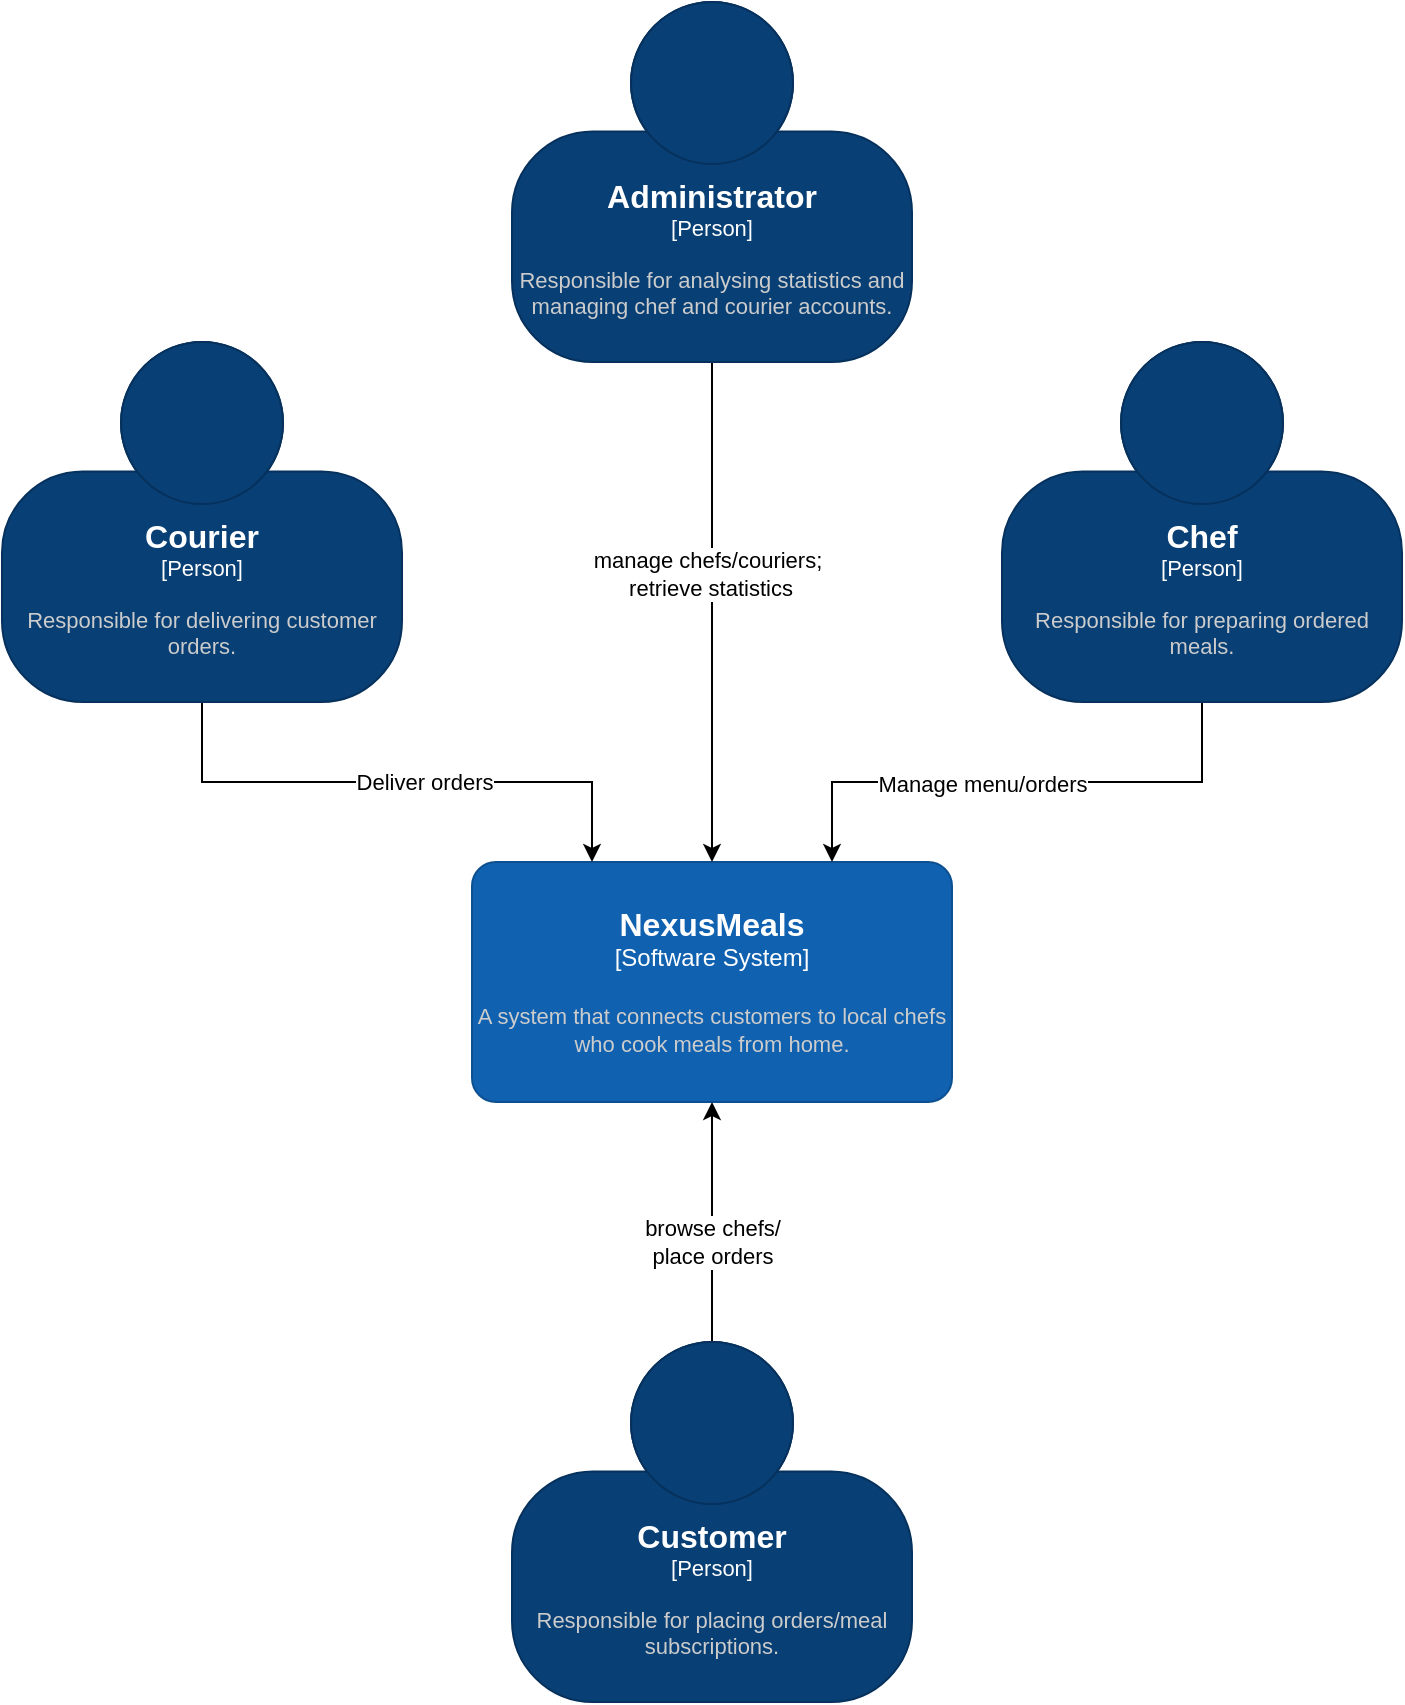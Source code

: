 <mxfile version="23.1.5" type="device" pages="3">
  <diagram name="C1" id="kPI0S30a3JTOGSrIHBgv">
    <mxGraphModel dx="584" dy="-256" grid="1" gridSize="10" guides="1" tooltips="1" connect="1" arrows="1" fold="1" page="1" pageScale="1" pageWidth="850" pageHeight="1100" math="0" shadow="0">
      <root>
        <mxCell id="0" />
        <mxCell id="1" parent="0" />
        <object placeholders="1" c4Name="NexusMeals" c4Type="Software System" c4Description="A system that connects customers to local chefs who cook meals from home." label="&lt;font style=&quot;font-size: 16px&quot;&gt;&lt;b&gt;%c4Name%&lt;/b&gt;&lt;/font&gt;&lt;div&gt;[%c4Type%]&lt;/div&gt;&lt;br&gt;&lt;div&gt;&lt;font style=&quot;font-size: 11px&quot;&gt;&lt;font color=&quot;#cccccc&quot;&gt;%c4Description%&lt;/font&gt;&lt;/div&gt;" id="w6xOuOf0DuLS4dTlmU8N-15">
          <mxCell style="rounded=1;whiteSpace=wrap;html=1;labelBackgroundColor=none;fillColor=#1061B0;fontColor=#ffffff;align=center;arcSize=10;strokeColor=#0D5091;metaEdit=1;resizable=0;points=[[0.25,0,0],[0.5,0,0],[0.75,0,0],[1,0.25,0],[1,0.5,0],[1,0.75,0],[0.75,1,0],[0.5,1,0],[0.25,1,0],[0,0.75,0],[0,0.5,0],[0,0.25,0]];" parent="1" vertex="1">
            <mxGeometry x="1155" y="1590" width="240" height="120" as="geometry" />
          </mxCell>
        </object>
        <mxCell id="gsXS03PVRyQy-m5rla5Y-3" style="edgeStyle=orthogonalEdgeStyle;rounded=0;orthogonalLoop=1;jettySize=auto;html=1;exitX=0.5;exitY=0;exitDx=0;exitDy=0;exitPerimeter=0;entryX=0.5;entryY=1;entryDx=0;entryDy=0;entryPerimeter=0;" parent="1" source="w6xOuOf0DuLS4dTlmU8N-20" target="w6xOuOf0DuLS4dTlmU8N-15" edge="1">
          <mxGeometry relative="1" as="geometry" />
        </mxCell>
        <mxCell id="gsXS03PVRyQy-m5rla5Y-4" value="browse chefs/&lt;br&gt;place orders" style="edgeLabel;html=1;align=center;verticalAlign=middle;resizable=0;points=[];" parent="gsXS03PVRyQy-m5rla5Y-3" vertex="1" connectable="0">
          <mxGeometry x="0.25" relative="1" as="geometry">
            <mxPoint y="25" as="offset" />
          </mxGeometry>
        </mxCell>
        <object placeholders="1" c4Name="Customer" c4Type="Person" c4Description="Responsible for placing orders/meal subscriptions." label="&lt;font style=&quot;font-size: 16px&quot;&gt;&lt;b&gt;%c4Name%&lt;/b&gt;&lt;/font&gt;&lt;div&gt;[%c4Type%]&lt;/div&gt;&lt;br&gt;&lt;div&gt;&lt;font style=&quot;font-size: 11px&quot;&gt;&lt;font color=&quot;#cccccc&quot;&gt;%c4Description%&lt;/font&gt;&lt;/div&gt;" id="w6xOuOf0DuLS4dTlmU8N-20">
          <mxCell style="html=1;fontSize=11;dashed=0;whiteSpace=wrap;fillColor=#083F75;strokeColor=#06315C;fontColor=#ffffff;shape=mxgraph.c4.person2;align=center;metaEdit=1;points=[[0.5,0,0],[1,0.5,0],[1,0.75,0],[0.75,1,0],[0.5,1,0],[0.25,1,0],[0,0.75,0],[0,0.5,0]];resizable=0;rounded=1;" parent="1" vertex="1">
            <mxGeometry x="1175" y="1830" width="200" height="180" as="geometry" />
          </mxCell>
        </object>
        <mxCell id="y-LhyhhcpIA8Ys3JYbUF-14" style="edgeStyle=orthogonalEdgeStyle;rounded=0;orthogonalLoop=1;jettySize=auto;html=1;exitX=0.5;exitY=1;exitDx=0;exitDy=0;exitPerimeter=0;entryX=0.25;entryY=0;entryDx=0;entryDy=0;entryPerimeter=0;" parent="1" source="w6xOuOf0DuLS4dTlmU8N-21" target="w6xOuOf0DuLS4dTlmU8N-15" edge="1">
          <mxGeometry relative="1" as="geometry" />
        </mxCell>
        <mxCell id="y-LhyhhcpIA8Ys3JYbUF-26" value="Deliver orders" style="edgeLabel;html=1;align=center;verticalAlign=middle;resizable=0;points=[];" parent="y-LhyhhcpIA8Ys3JYbUF-14" vertex="1" connectable="0">
          <mxGeometry x="-0.066" relative="1" as="geometry">
            <mxPoint x="22" as="offset" />
          </mxGeometry>
        </mxCell>
        <object placeholders="1" c4Name="Courier" c4Type="Person" c4Description="Responsible for delivering customer orders." label="&lt;font style=&quot;font-size: 16px&quot;&gt;&lt;b&gt;%c4Name%&lt;/b&gt;&lt;/font&gt;&lt;div&gt;[%c4Type%]&lt;/div&gt;&lt;br&gt;&lt;div&gt;&lt;font style=&quot;font-size: 11px&quot;&gt;&lt;font color=&quot;#cccccc&quot;&gt;%c4Description%&lt;/font&gt;&lt;/div&gt;" id="w6xOuOf0DuLS4dTlmU8N-21">
          <mxCell style="html=1;fontSize=11;dashed=0;whiteSpace=wrap;fillColor=#083F75;strokeColor=#06315C;fontColor=#ffffff;shape=mxgraph.c4.person2;align=center;metaEdit=1;points=[[0.5,0,0],[1,0.5,0],[1,0.75,0],[0.75,1,0],[0.5,1,0],[0.25,1,0],[0,0.75,0],[0,0.5,0]];resizable=0;rounded=1;" parent="1" vertex="1">
            <mxGeometry x="920" y="1330" width="200" height="180" as="geometry" />
          </mxCell>
        </object>
        <mxCell id="gsXS03PVRyQy-m5rla5Y-1" style="edgeStyle=orthogonalEdgeStyle;rounded=0;orthogonalLoop=1;jettySize=auto;html=1;exitX=0.5;exitY=1;exitDx=0;exitDy=0;exitPerimeter=0;entryX=0.75;entryY=0;entryDx=0;entryDy=0;entryPerimeter=0;" parent="1" source="w6xOuOf0DuLS4dTlmU8N-23" target="w6xOuOf0DuLS4dTlmU8N-15" edge="1">
          <mxGeometry relative="1" as="geometry" />
        </mxCell>
        <mxCell id="gsXS03PVRyQy-m5rla5Y-2" value="Manage menu/orders" style="edgeLabel;html=1;align=center;verticalAlign=middle;resizable=0;points=[];" parent="gsXS03PVRyQy-m5rla5Y-1" vertex="1" connectable="0">
          <mxGeometry x="0.268" y="1" relative="1" as="geometry">
            <mxPoint x="18" as="offset" />
          </mxGeometry>
        </mxCell>
        <object placeholders="1" c4Name="Chef" c4Type="Person" c4Description="Responsible for preparing ordered meals." label="&lt;font style=&quot;font-size: 16px&quot;&gt;&lt;b&gt;%c4Name%&lt;/b&gt;&lt;/font&gt;&lt;div&gt;[%c4Type%]&lt;/div&gt;&lt;br&gt;&lt;div&gt;&lt;font style=&quot;font-size: 11px&quot;&gt;&lt;font color=&quot;#cccccc&quot;&gt;%c4Description%&lt;/font&gt;&lt;/div&gt;" id="w6xOuOf0DuLS4dTlmU8N-23">
          <mxCell style="html=1;fontSize=11;dashed=0;whiteSpace=wrap;fillColor=#083F75;strokeColor=#06315C;fontColor=#ffffff;shape=mxgraph.c4.person2;align=center;metaEdit=1;points=[[0.5,0,0],[1,0.5,0],[1,0.75,0],[0.75,1,0],[0.5,1,0],[0.25,1,0],[0,0.75,0],[0,0.5,0]];resizable=0;rounded=1;" parent="1" vertex="1">
            <mxGeometry x="1420" y="1330" width="200" height="180" as="geometry" />
          </mxCell>
        </object>
        <mxCell id="y-LhyhhcpIA8Ys3JYbUF-29" style="edgeStyle=orthogonalEdgeStyle;rounded=0;orthogonalLoop=1;jettySize=auto;html=1;exitX=0.5;exitY=1;exitDx=0;exitDy=0;exitPerimeter=0;entryX=0.5;entryY=0;entryDx=0;entryDy=0;entryPerimeter=0;" parent="1" source="y-LhyhhcpIA8Ys3JYbUF-28" target="w6xOuOf0DuLS4dTlmU8N-15" edge="1">
          <mxGeometry relative="1" as="geometry" />
        </mxCell>
        <mxCell id="y-LhyhhcpIA8Ys3JYbUF-33" value="manage chefs/couriers;&amp;nbsp;&lt;br&gt;retrieve statistics" style="edgeLabel;html=1;align=center;verticalAlign=middle;resizable=0;points=[];" parent="y-LhyhhcpIA8Ys3JYbUF-29" vertex="1" connectable="0">
          <mxGeometry x="-0.155" y="-1" relative="1" as="geometry">
            <mxPoint as="offset" />
          </mxGeometry>
        </mxCell>
        <object placeholders="1" c4Name="Administrator" c4Type="Person" c4Description="Responsible for analysing statistics and managing chef and courier accounts." label="&lt;font style=&quot;font-size: 16px&quot;&gt;&lt;b&gt;%c4Name%&lt;/b&gt;&lt;/font&gt;&lt;div&gt;[%c4Type%]&lt;/div&gt;&lt;br&gt;&lt;div&gt;&lt;font style=&quot;font-size: 11px&quot;&gt;&lt;font color=&quot;#cccccc&quot;&gt;%c4Description%&lt;/font&gt;&lt;/div&gt;" id="y-LhyhhcpIA8Ys3JYbUF-28">
          <mxCell style="html=1;fontSize=11;dashed=0;whiteSpace=wrap;fillColor=#083F75;strokeColor=#06315C;fontColor=#ffffff;shape=mxgraph.c4.person2;align=center;metaEdit=1;points=[[0.5,0,0],[1,0.5,0],[1,0.75,0],[0.75,1,0],[0.5,1,0],[0.25,1,0],[0,0.75,0],[0,0.5,0]];resizable=0;rounded=1;" parent="1" vertex="1">
            <mxGeometry x="1175" y="1160" width="200" height="180" as="geometry" />
          </mxCell>
        </object>
      </root>
    </mxGraphModel>
  </diagram>
  <diagram id="Ew3QDcwd0NlXxHf4VPYv" name="C2 - intended">
    <mxGraphModel dx="1434" dy="844" grid="1" gridSize="10" guides="1" tooltips="1" connect="1" arrows="1" fold="1" page="1" pageScale="1" pageWidth="850" pageHeight="1100" math="0" shadow="0">
      <root>
        <mxCell id="0" />
        <mxCell id="1" parent="0" />
        <mxCell id="iXwUmZw2ifD2mZiQY8Lr-19" style="edgeStyle=orthogonalEdgeStyle;rounded=0;orthogonalLoop=1;jettySize=auto;html=1;exitX=0.5;exitY=1;exitDx=0;exitDy=0;exitPerimeter=0;entryX=0.5;entryY=0;entryDx=0;entryDy=0;entryPerimeter=0;" parent="1" source="S9X2690wDx_Z-8uSn3eG-30" target="iXwUmZw2ifD2mZiQY8Lr-13" edge="1">
          <mxGeometry relative="1" as="geometry" />
        </mxCell>
        <mxCell id="iXwUmZw2ifD2mZiQY8Lr-20" value="graphql/https" style="edgeLabel;html=1;align=center;verticalAlign=middle;resizable=0;points=[];" parent="iXwUmZw2ifD2mZiQY8Lr-19" vertex="1" connectable="0">
          <mxGeometry x="-0.171" relative="1" as="geometry">
            <mxPoint as="offset" />
          </mxGeometry>
        </mxCell>
        <object placeholders="1" c4Name="Front-End" c4Type="Container" c4Technology="React + TypeScript, Apollo Client" c4Description="Front end application which runs in a browser." label="&lt;font style=&quot;font-size: 16px&quot;&gt;&lt;b&gt;%c4Name%&lt;/b&gt;&lt;/font&gt;&lt;div&gt;[%c4Type%: %c4Technology%]&lt;/div&gt;&lt;br&gt;&lt;div&gt;&lt;font style=&quot;font-size: 11px&quot;&gt;&lt;font color=&quot;#E6E6E6&quot;&gt;%c4Description%&lt;/font&gt;&lt;/div&gt;" id="S9X2690wDx_Z-8uSn3eG-30">
          <mxCell style="rounded=1;whiteSpace=wrap;html=1;fontSize=11;labelBackgroundColor=none;fillColor=#23A2D9;fontColor=#ffffff;align=center;arcSize=10;strokeColor=#0E7DAD;metaEdit=1;resizable=0;points=[[0.25,0,0],[0.5,0,0],[0.75,0,0],[1,0.25,0],[1,0.5,0],[1,0.75,0],[0.75,1,0],[0.5,1,0],[0.25,1,0],[0,0.75,0],[0,0.5,0],[0,0.25,0]];" parent="1" vertex="1">
            <mxGeometry x="1155" y="720" width="240" height="120" as="geometry" />
          </mxCell>
        </object>
        <mxCell id="EPpzyMcfC1lIuWaVR3Jr-29" style="edgeStyle=orthogonalEdgeStyle;rounded=0;orthogonalLoop=1;jettySize=auto;html=1;exitX=0.5;exitY=1;exitDx=0;exitDy=0;exitPerimeter=0;" parent="1" source="iXwUmZw2ifD2mZiQY8Lr-13" target="iXwUmZw2ifD2mZiQY8Lr-26" edge="1">
          <mxGeometry relative="1" as="geometry" />
        </mxCell>
        <mxCell id="EPpzyMcfC1lIuWaVR3Jr-30" style="edgeStyle=orthogonalEdgeStyle;rounded=0;orthogonalLoop=1;jettySize=auto;html=1;exitX=0.5;exitY=1;exitDx=0;exitDy=0;exitPerimeter=0;entryX=0.5;entryY=0;entryDx=0;entryDy=0;entryPerimeter=0;" parent="1" source="iXwUmZw2ifD2mZiQY8Lr-13" target="iXwUmZw2ifD2mZiQY8Lr-15" edge="1">
          <mxGeometry relative="1" as="geometry">
            <Array as="points">
              <mxPoint x="1275" y="1290" />
              <mxPoint x="555" y="1290" />
            </Array>
          </mxGeometry>
        </mxCell>
        <mxCell id="EPpzyMcfC1lIuWaVR3Jr-31" style="edgeStyle=orthogonalEdgeStyle;rounded=0;orthogonalLoop=1;jettySize=auto;html=1;exitX=0.5;exitY=1;exitDx=0;exitDy=0;exitPerimeter=0;entryX=0.5;entryY=0;entryDx=0;entryDy=0;entryPerimeter=0;" parent="1" source="iXwUmZw2ifD2mZiQY8Lr-13" target="iXwUmZw2ifD2mZiQY8Lr-30" edge="1">
          <mxGeometry relative="1" as="geometry">
            <Array as="points">
              <mxPoint x="1275" y="1290" />
              <mxPoint x="795" y="1290" />
            </Array>
          </mxGeometry>
        </mxCell>
        <mxCell id="EPpzyMcfC1lIuWaVR3Jr-32" style="edgeStyle=orthogonalEdgeStyle;rounded=0;orthogonalLoop=1;jettySize=auto;html=1;exitX=0.5;exitY=1;exitDx=0;exitDy=0;exitPerimeter=0;entryX=0.5;entryY=0;entryDx=0;entryDy=0;entryPerimeter=0;" parent="1" source="iXwUmZw2ifD2mZiQY8Lr-13" target="EPpzyMcfC1lIuWaVR3Jr-10" edge="1">
          <mxGeometry relative="1" as="geometry">
            <Array as="points">
              <mxPoint x="1275" y="1290" />
              <mxPoint x="1035" y="1290" />
            </Array>
          </mxGeometry>
        </mxCell>
        <mxCell id="EPpzyMcfC1lIuWaVR3Jr-37" style="edgeStyle=orthogonalEdgeStyle;rounded=0;orthogonalLoop=1;jettySize=auto;html=1;exitX=0.5;exitY=1;exitDx=0;exitDy=0;exitPerimeter=0;entryX=1;entryY=0.5;entryDx=0;entryDy=0;entryPerimeter=0;" parent="1" source="iXwUmZw2ifD2mZiQY8Lr-13" target="EPpzyMcfC1lIuWaVR3Jr-6" edge="1">
          <mxGeometry relative="1" as="geometry">
            <Array as="points">
              <mxPoint x="1275" y="1290" />
              <mxPoint x="1068" y="1290" />
              <mxPoint x="1068" y="1025" />
            </Array>
          </mxGeometry>
        </mxCell>
        <mxCell id="EPpzyMcfC1lIuWaVR3Jr-43" style="edgeStyle=orthogonalEdgeStyle;rounded=0;orthogonalLoop=1;jettySize=auto;html=1;exitX=0.5;exitY=1;exitDx=0;exitDy=0;exitPerimeter=0;entryX=0;entryY=0.5;entryDx=0;entryDy=0;entryPerimeter=0;" parent="1" source="iXwUmZw2ifD2mZiQY8Lr-13" target="EPpzyMcfC1lIuWaVR3Jr-40" edge="1">
          <mxGeometry relative="1" as="geometry">
            <Array as="points">
              <mxPoint x="1275" y="1290" />
              <mxPoint x="1488" y="1290" />
              <mxPoint x="1488" y="1025" />
            </Array>
          </mxGeometry>
        </mxCell>
        <mxCell id="EPpzyMcfC1lIuWaVR3Jr-44" style="edgeStyle=orthogonalEdgeStyle;rounded=0;orthogonalLoop=1;jettySize=auto;html=1;exitX=0.5;exitY=1;exitDx=0;exitDy=0;exitPerimeter=0;entryX=0.5;entryY=0;entryDx=0;entryDy=0;entryPerimeter=0;" parent="1" source="iXwUmZw2ifD2mZiQY8Lr-13" target="iXwUmZw2ifD2mZiQY8Lr-34" edge="1">
          <mxGeometry relative="1" as="geometry">
            <Array as="points">
              <mxPoint x="1275" y="1290" />
              <mxPoint x="1515" y="1290" />
            </Array>
          </mxGeometry>
        </mxCell>
        <mxCell id="EPpzyMcfC1lIuWaVR3Jr-46" style="edgeStyle=orthogonalEdgeStyle;rounded=0;orthogonalLoop=1;jettySize=auto;html=1;exitX=0.5;exitY=1;exitDx=0;exitDy=0;exitPerimeter=0;entryX=0.5;entryY=0;entryDx=0;entryDy=0;entryPerimeter=0;" parent="1" source="iXwUmZw2ifD2mZiQY8Lr-13" target="iXwUmZw2ifD2mZiQY8Lr-38" edge="1">
          <mxGeometry relative="1" as="geometry">
            <Array as="points">
              <mxPoint x="1275" y="1290" />
              <mxPoint x="1995" y="1290" />
            </Array>
          </mxGeometry>
        </mxCell>
        <mxCell id="EPpzyMcfC1lIuWaVR3Jr-86" value="rest/https" style="edgeLabel;html=1;align=center;verticalAlign=middle;resizable=0;points=[];" parent="EPpzyMcfC1lIuWaVR3Jr-46" vertex="1" connectable="0">
          <mxGeometry x="-0.917" relative="1" as="geometry">
            <mxPoint as="offset" />
          </mxGeometry>
        </mxCell>
        <object placeholders="1" c4Name="API Gateway" c4Type="Container" c4Technology="NestJS + TypeScript, Apollo Server" c4Description="Receives requests and routes them to microservices." label="&lt;font style=&quot;font-size: 16px&quot;&gt;&lt;b&gt;%c4Name%&lt;/b&gt;&lt;/font&gt;&lt;div&gt;[%c4Type%: %c4Technology%]&lt;/div&gt;&lt;br&gt;&lt;div&gt;&lt;font style=&quot;font-size: 11px&quot;&gt;&lt;font color=&quot;#E6E6E6&quot;&gt;%c4Description%&lt;/font&gt;&lt;/div&gt;" id="iXwUmZw2ifD2mZiQY8Lr-13">
          <mxCell style="rounded=1;whiteSpace=wrap;html=1;fontSize=11;labelBackgroundColor=none;fillColor=#23A2D9;fontColor=#ffffff;align=center;arcSize=10;strokeColor=#0E7DAD;metaEdit=1;resizable=0;points=[[0.25,0,0],[0.5,0,0],[0.75,0,0],[1,0.25,0],[1,0.5,0],[1,0.75,0],[0.75,1,0],[0.5,1,0],[0.25,1,0],[0,0.75,0],[0,0.5,0],[0,0.25,0]];" parent="1" vertex="1">
            <mxGeometry x="1155" y="1060" width="240" height="120" as="geometry" />
          </mxCell>
        </object>
        <mxCell id="iXwUmZw2ifD2mZiQY8Lr-14" value="" style="group" parent="1" vertex="1" connectable="0">
          <mxGeometry x="435" y="1540" width="240" height="340" as="geometry" />
        </mxCell>
        <object placeholders="1" c4Type="User" c4Container="Container" c4Technology="NestJS + TypeScript" c4Description="Handles authentication and authorization." label="&lt;font style=&quot;font-size: 16px&quot;&gt;&lt;b&gt;%c4Type%&lt;/b&gt;&lt;/font&gt;&lt;div&gt;[%c4Container%:&amp;nbsp;%c4Technology%]&lt;/div&gt;&lt;br&gt;&lt;div&gt;&lt;font style=&quot;font-size: 11px&quot;&gt;&lt;font color=&quot;#E6E6E6&quot;&gt;%c4Description%&lt;/font&gt;&lt;/div&gt;" id="iXwUmZw2ifD2mZiQY8Lr-15">
          <mxCell style="shape=hexagon;size=50;perimeter=hexagonPerimeter2;whiteSpace=wrap;html=1;fixedSize=1;rounded=1;labelBackgroundColor=none;fillColor=#23A2D9;fontSize=12;fontColor=#ffffff;align=center;strokeColor=#0E7DAD;metaEdit=1;points=[[0.5,0,0],[1,0.25,0],[1,0.5,0],[1,0.75,0],[0.5,1,0],[0,0.75,0],[0,0.5,0],[0,0.25,0]];resizable=0;" parent="iXwUmZw2ifD2mZiQY8Lr-14" vertex="1">
            <mxGeometry x="20" width="200" height="170" as="geometry" />
          </mxCell>
        </object>
        <object placeholders="1" c4Type="UserDB" c4Container="Container" c4Technology="MySQL" c4Description="Stores authentication credentials, and roles of users." label="&lt;font style=&quot;font-size: 16px&quot;&gt;&lt;b&gt;%c4Type%&lt;/b&gt;&lt;/font&gt;&lt;div&gt;[%c4Container%:&amp;nbsp;%c4Technology%]&lt;/div&gt;&lt;br&gt;&lt;div&gt;&lt;font style=&quot;font-size: 11px&quot;&gt;&lt;font color=&quot;#E6E6E6&quot;&gt;%c4Description%&lt;/font&gt;&lt;/div&gt;" id="iXwUmZw2ifD2mZiQY8Lr-16">
          <mxCell style="shape=cylinder3;size=15;whiteSpace=wrap;html=1;boundedLbl=1;rounded=0;labelBackgroundColor=none;fillColor=#23A2D9;fontSize=12;fontColor=#ffffff;align=center;strokeColor=#0E7DAD;metaEdit=1;points=[[0.5,0,0],[1,0.25,0],[1,0.5,0],[1,0.75,0],[0.5,1,0],[0,0.75,0],[0,0.5,0],[0,0.25,0]];resizable=0;" parent="iXwUmZw2ifD2mZiQY8Lr-14" vertex="1">
            <mxGeometry y="220" width="240" height="120" as="geometry" />
          </mxCell>
        </object>
        <mxCell id="iXwUmZw2ifD2mZiQY8Lr-17" value="&lt;span style=&quot;color: rgb(0, 0, 0); font-family: Helvetica; font-size: 11px; font-style: normal; font-variant-ligatures: normal; font-variant-caps: normal; font-weight: 400; letter-spacing: normal; orphans: 2; text-align: center; text-indent: 0px; text-transform: none; widows: 2; word-spacing: 0px; -webkit-text-stroke-width: 0px; background-color: rgb(255, 255, 255); text-decoration-thickness: initial; text-decoration-style: initial; text-decoration-color: initial; float: none; display: inline !important;&quot;&gt;reads from and writes to&lt;/span&gt;" style="edgeStyle=orthogonalEdgeStyle;rounded=0;orthogonalLoop=1;jettySize=auto;html=1;exitX=0.5;exitY=1;exitDx=0;exitDy=0;exitPerimeter=0;" parent="iXwUmZw2ifD2mZiQY8Lr-14" source="iXwUmZw2ifD2mZiQY8Lr-15" target="iXwUmZw2ifD2mZiQY8Lr-16" edge="1">
          <mxGeometry relative="1" as="geometry" />
        </mxCell>
        <mxCell id="iXwUmZw2ifD2mZiQY8Lr-25" value="" style="group" parent="1" vertex="1" connectable="0">
          <mxGeometry x="1155" y="1320" width="240" height="340" as="geometry" />
        </mxCell>
        <object placeholders="1" c4Type="Order" c4Container="Container" c4Technology="NestJS + TypeScript" c4Description="Handles operations for orders." label="&lt;font style=&quot;font-size: 16px&quot;&gt;&lt;b&gt;%c4Type%&lt;/b&gt;&lt;/font&gt;&lt;div&gt;[%c4Container%:&amp;nbsp;%c4Technology%]&lt;/div&gt;&lt;br&gt;&lt;div&gt;&lt;font style=&quot;font-size: 11px&quot;&gt;&lt;font color=&quot;#E6E6E6&quot;&gt;%c4Description%&lt;/font&gt;&lt;/div&gt;" id="iXwUmZw2ifD2mZiQY8Lr-26">
          <mxCell style="shape=hexagon;size=50;perimeter=hexagonPerimeter2;whiteSpace=wrap;html=1;fixedSize=1;rounded=1;labelBackgroundColor=none;fillColor=#23A2D9;fontSize=12;fontColor=#ffffff;align=center;strokeColor=#0E7DAD;metaEdit=1;points=[[0.5,0,0],[1,0.25,0],[1,0.5,0],[1,0.75,0],[0.5,1,0],[0,0.75,0],[0,0.5,0],[0,0.25,0]];resizable=0;container=0;" parent="iXwUmZw2ifD2mZiQY8Lr-25" vertex="1">
            <mxGeometry x="20" width="200" height="170" as="geometry" />
          </mxCell>
        </object>
        <object placeholders="1" c4Type="OrderDB" c4Container="Container" c4Technology="MySQL" c4Description="Stores data about orders." label="&lt;font style=&quot;font-size: 16px&quot;&gt;&lt;b&gt;%c4Type%&lt;/b&gt;&lt;/font&gt;&lt;div&gt;[%c4Container%:&amp;nbsp;%c4Technology%]&lt;/div&gt;&lt;br&gt;&lt;div&gt;&lt;font style=&quot;font-size: 11px&quot;&gt;&lt;font color=&quot;#E6E6E6&quot;&gt;%c4Description%&lt;/font&gt;&lt;/div&gt;" id="iXwUmZw2ifD2mZiQY8Lr-27">
          <mxCell style="shape=cylinder3;size=15;whiteSpace=wrap;html=1;boundedLbl=1;rounded=0;labelBackgroundColor=none;fillColor=#23A2D9;fontSize=12;fontColor=#ffffff;align=center;strokeColor=#0E7DAD;metaEdit=1;points=[[0.5,0,0],[1,0.25,0],[1,0.5,0],[1,0.75,0],[0.5,1,0],[0,0.75,0],[0,0.5,0],[0,0.25,0]];resizable=0;container=0;" parent="iXwUmZw2ifD2mZiQY8Lr-25" vertex="1">
            <mxGeometry y="220" width="240" height="120" as="geometry" />
          </mxCell>
        </object>
        <mxCell id="iXwUmZw2ifD2mZiQY8Lr-28" value="reads from and writes to" style="edgeStyle=orthogonalEdgeStyle;rounded=0;orthogonalLoop=1;jettySize=auto;html=1;exitX=0.5;exitY=1;exitDx=0;exitDy=0;exitPerimeter=0;entryX=0.5;entryY=0;entryDx=0;entryDy=0;entryPerimeter=0;" parent="iXwUmZw2ifD2mZiQY8Lr-25" source="iXwUmZw2ifD2mZiQY8Lr-26" target="iXwUmZw2ifD2mZiQY8Lr-27" edge="1">
          <mxGeometry relative="1" as="geometry" />
        </mxCell>
        <mxCell id="iXwUmZw2ifD2mZiQY8Lr-29" value="" style="group" parent="1" vertex="1" connectable="0">
          <mxGeometry x="675" y="1640" width="240" height="340" as="geometry" />
        </mxCell>
        <object placeholders="1" c4Type="Product" c4Container="Container" c4Technology="NestJS + TypeScript" c4Description="Handles operations for products, including price and stock." label="&lt;font style=&quot;font-size: 16px&quot;&gt;&lt;b&gt;%c4Type%&lt;/b&gt;&lt;/font&gt;&lt;div&gt;[%c4Container%:&amp;nbsp;%c4Technology%]&lt;/div&gt;&lt;br&gt;&lt;div&gt;&lt;font style=&quot;font-size: 11px&quot;&gt;&lt;font color=&quot;#E6E6E6&quot;&gt;%c4Description%&lt;/font&gt;&lt;/div&gt;" id="iXwUmZw2ifD2mZiQY8Lr-30">
          <mxCell style="shape=hexagon;size=50;perimeter=hexagonPerimeter2;whiteSpace=wrap;html=1;fixedSize=1;rounded=1;labelBackgroundColor=none;fillColor=#23A2D9;fontSize=12;fontColor=#ffffff;align=center;strokeColor=#0E7DAD;metaEdit=1;points=[[0.5,0,0],[1,0.25,0],[1,0.5,0],[1,0.75,0],[0.5,1,0],[0,0.75,0],[0,0.5,0],[0,0.25,0]];resizable=0;container=0;" parent="iXwUmZw2ifD2mZiQY8Lr-29" vertex="1">
            <mxGeometry x="20" width="200" height="170" as="geometry" />
          </mxCell>
        </object>
        <object placeholders="1" c4Type="ProductDB" c4Container="Container" c4Technology="MySQL" c4Description="Stores data about products." label="&lt;font style=&quot;font-size: 16px&quot;&gt;&lt;b&gt;%c4Type%&lt;/b&gt;&lt;/font&gt;&lt;div&gt;[%c4Container%:&amp;nbsp;%c4Technology%]&lt;/div&gt;&lt;br&gt;&lt;div&gt;&lt;font style=&quot;font-size: 11px&quot;&gt;&lt;font color=&quot;#E6E6E6&quot;&gt;%c4Description%&lt;/font&gt;&lt;/div&gt;" id="iXwUmZw2ifD2mZiQY8Lr-31">
          <mxCell style="shape=cylinder3;size=15;whiteSpace=wrap;html=1;boundedLbl=1;rounded=0;labelBackgroundColor=none;fillColor=#23A2D9;fontSize=12;fontColor=#ffffff;align=center;strokeColor=#0E7DAD;metaEdit=1;points=[[0.5,0,0],[1,0.25,0],[1,0.5,0],[1,0.75,0],[0.5,1,0],[0,0.75,0],[0,0.5,0],[0,0.25,0]];resizable=0;container=0;" parent="iXwUmZw2ifD2mZiQY8Lr-29" vertex="1">
            <mxGeometry y="220" width="240" height="120" as="geometry" />
          </mxCell>
        </object>
        <mxCell id="iXwUmZw2ifD2mZiQY8Lr-32" value="&lt;span style=&quot;color: rgb(0, 0, 0); font-family: Helvetica; font-size: 11px; font-style: normal; font-variant-ligatures: normal; font-variant-caps: normal; font-weight: 400; letter-spacing: normal; orphans: 2; text-align: center; text-indent: 0px; text-transform: none; widows: 2; word-spacing: 0px; -webkit-text-stroke-width: 0px; background-color: rgb(255, 255, 255); text-decoration-thickness: initial; text-decoration-style: initial; text-decoration-color: initial; float: none; display: inline !important;&quot;&gt;reads from and writes to&lt;/span&gt;" style="edgeStyle=orthogonalEdgeStyle;rounded=0;orthogonalLoop=1;jettySize=auto;html=1;exitX=0.5;exitY=1;exitDx=0;exitDy=0;exitPerimeter=0;entryX=0.5;entryY=0;entryDx=0;entryDy=0;entryPerimeter=0;" parent="iXwUmZw2ifD2mZiQY8Lr-29" source="iXwUmZw2ifD2mZiQY8Lr-30" target="iXwUmZw2ifD2mZiQY8Lr-31" edge="1">
          <mxGeometry relative="1" as="geometry" />
        </mxCell>
        <mxCell id="iXwUmZw2ifD2mZiQY8Lr-33" value="" style="group" parent="1" vertex="1" connectable="0">
          <mxGeometry x="1395" y="1540" width="240" height="340" as="geometry" />
        </mxCell>
        <object placeholders="1" c4Type="Payment" c4Container="Container" c4Technology="NestJS + TypeScript" c4Description="Handles operations for order payment." label="&lt;font style=&quot;font-size: 16px&quot;&gt;&lt;b&gt;%c4Type%&lt;/b&gt;&lt;/font&gt;&lt;div&gt;[%c4Container%:&amp;nbsp;%c4Technology%]&lt;/div&gt;&lt;br&gt;&lt;div&gt;&lt;font style=&quot;font-size: 11px&quot;&gt;&lt;font color=&quot;#E6E6E6&quot;&gt;%c4Description%&lt;/font&gt;&lt;/div&gt;" id="iXwUmZw2ifD2mZiQY8Lr-34">
          <mxCell style="shape=hexagon;size=50;perimeter=hexagonPerimeter2;whiteSpace=wrap;html=1;fixedSize=1;rounded=1;labelBackgroundColor=none;fillColor=#23A2D9;fontSize=12;fontColor=#ffffff;align=center;strokeColor=#0E7DAD;metaEdit=1;points=[[0.5,0,0],[1,0.25,0],[1,0.5,0],[1,0.75,0],[0.5,1,0],[0,0.75,0],[0,0.5,0],[0,0.25,0]];resizable=0;container=0;" parent="iXwUmZw2ifD2mZiQY8Lr-33" vertex="1">
            <mxGeometry x="20" width="200" height="170" as="geometry" />
          </mxCell>
        </object>
        <object placeholders="1" c4Type="PaymentDB" c4Container="Container" c4Technology="MySQL" c4Description="Stores data about order payments." label="&lt;font style=&quot;font-size: 16px&quot;&gt;&lt;b&gt;%c4Type%&lt;/b&gt;&lt;/font&gt;&lt;div&gt;[%c4Container%:&amp;nbsp;%c4Technology%]&lt;/div&gt;&lt;br&gt;&lt;div&gt;&lt;font style=&quot;font-size: 11px&quot;&gt;&lt;font color=&quot;#E6E6E6&quot;&gt;%c4Description%&lt;/font&gt;&lt;/div&gt;" id="iXwUmZw2ifD2mZiQY8Lr-35">
          <mxCell style="shape=cylinder3;size=15;whiteSpace=wrap;html=1;boundedLbl=1;rounded=0;labelBackgroundColor=none;fillColor=#23A2D9;fontSize=12;fontColor=#ffffff;align=center;strokeColor=#0E7DAD;metaEdit=1;points=[[0.5,0,0],[1,0.25,0],[1,0.5,0],[1,0.75,0],[0.5,1,0],[0,0.75,0],[0,0.5,0],[0,0.25,0]];resizable=0;container=0;" parent="iXwUmZw2ifD2mZiQY8Lr-33" vertex="1">
            <mxGeometry y="220" width="240" height="120" as="geometry" />
          </mxCell>
        </object>
        <mxCell id="iXwUmZw2ifD2mZiQY8Lr-36" value="reads from and writes to" style="edgeStyle=orthogonalEdgeStyle;rounded=0;orthogonalLoop=1;jettySize=auto;html=1;exitX=0.5;exitY=1;exitDx=0;exitDy=0;exitPerimeter=0;entryX=0.5;entryY=0;entryDx=0;entryDy=0;entryPerimeter=0;" parent="iXwUmZw2ifD2mZiQY8Lr-33" source="iXwUmZw2ifD2mZiQY8Lr-34" target="iXwUmZw2ifD2mZiQY8Lr-35" edge="1">
          <mxGeometry relative="1" as="geometry" />
        </mxCell>
        <mxCell id="iXwUmZw2ifD2mZiQY8Lr-37" value="" style="group" parent="1" vertex="1" connectable="0">
          <mxGeometry x="1875" y="1540" width="240" height="340" as="geometry" />
        </mxCell>
        <object placeholders="1" c4Type="Workforce" c4Container="Container" c4Technology="NestJS + TypeScript" c4Description="Handles operations for schedule and courier/chef availability." label="&lt;font style=&quot;font-size: 16px&quot;&gt;&lt;b&gt;%c4Type%&lt;/b&gt;&lt;/font&gt;&lt;div&gt;[%c4Container%:&amp;nbsp;%c4Technology%]&lt;/div&gt;&lt;br&gt;&lt;div&gt;&lt;font style=&quot;font-size: 11px&quot;&gt;&lt;font color=&quot;#E6E6E6&quot;&gt;%c4Description%&lt;/font&gt;&lt;/div&gt;" id="iXwUmZw2ifD2mZiQY8Lr-38">
          <mxCell style="shape=hexagon;size=50;perimeter=hexagonPerimeter2;whiteSpace=wrap;html=1;fixedSize=1;rounded=1;labelBackgroundColor=none;fillColor=#23A2D9;fontSize=12;fontColor=#ffffff;align=center;strokeColor=#0E7DAD;metaEdit=1;points=[[0.5,0,0],[1,0.25,0],[1,0.5,0],[1,0.75,0],[0.5,1,0],[0,0.75,0],[0,0.5,0],[0,0.25,0]];resizable=0;container=0;" parent="iXwUmZw2ifD2mZiQY8Lr-37" vertex="1">
            <mxGeometry x="20" width="200" height="170" as="geometry" />
          </mxCell>
        </object>
        <object placeholders="1" c4Type="WorkforceDB" c4Container="Container" c4Technology="MySQL" c4Description="Stores data about schedue/availability." label="&lt;font style=&quot;font-size: 16px&quot;&gt;&lt;b&gt;%c4Type%&lt;/b&gt;&lt;/font&gt;&lt;div&gt;[%c4Container%:&amp;nbsp;%c4Technology%]&lt;/div&gt;&lt;br&gt;&lt;div&gt;&lt;font style=&quot;font-size: 11px&quot;&gt;&lt;font color=&quot;#E6E6E6&quot;&gt;%c4Description%&lt;/font&gt;&lt;/div&gt;" id="iXwUmZw2ifD2mZiQY8Lr-39">
          <mxCell style="shape=cylinder3;size=15;whiteSpace=wrap;html=1;boundedLbl=1;rounded=0;labelBackgroundColor=none;fillColor=#23A2D9;fontSize=12;fontColor=#ffffff;align=center;strokeColor=#0E7DAD;metaEdit=1;points=[[0.5,0,0],[1,0.25,0],[1,0.5,0],[1,0.75,0],[0.5,1,0],[0,0.75,0],[0,0.5,0],[0,0.25,0]];resizable=0;container=0;" parent="iXwUmZw2ifD2mZiQY8Lr-37" vertex="1">
            <mxGeometry y="220" width="240" height="120" as="geometry" />
          </mxCell>
        </object>
        <mxCell id="iXwUmZw2ifD2mZiQY8Lr-40" value="&lt;span style=&quot;color: rgb(0, 0, 0); font-family: Helvetica; font-size: 11px; font-style: normal; font-variant-ligatures: normal; font-variant-caps: normal; font-weight: 400; letter-spacing: normal; orphans: 2; text-align: center; text-indent: 0px; text-transform: none; widows: 2; word-spacing: 0px; -webkit-text-stroke-width: 0px; background-color: rgb(255, 255, 255); text-decoration-thickness: initial; text-decoration-style: initial; text-decoration-color: initial; float: none; display: inline !important;&quot;&gt;reads from and writes to&lt;/span&gt;" style="edgeStyle=orthogonalEdgeStyle;rounded=0;orthogonalLoop=1;jettySize=auto;html=1;exitX=0.5;exitY=1;exitDx=0;exitDy=0;exitPerimeter=0;entryX=0.5;entryY=0;entryDx=0;entryDy=0;entryPerimeter=0;" parent="iXwUmZw2ifD2mZiQY8Lr-37" source="iXwUmZw2ifD2mZiQY8Lr-38" target="iXwUmZw2ifD2mZiQY8Lr-39" edge="1">
          <mxGeometry relative="1" as="geometry" />
        </mxCell>
        <mxCell id="3N_IH-nqo6-VJ2Ea3Hy9-6" value="" style="group" parent="1" vertex="1" connectable="0">
          <mxGeometry x="1635" y="1640" width="240" height="340" as="geometry" />
        </mxCell>
        <object placeholders="1" c4Type="Notification" c4Container="Container" c4Technology="NestJS + TypeScript" c4Description="Sends notifications to users" label="&lt;font style=&quot;font-size: 16px&quot;&gt;&lt;b&gt;%c4Type%&lt;/b&gt;&lt;/font&gt;&lt;div&gt;[%c4Container%:&amp;nbsp;%c4Technology%]&lt;/div&gt;&lt;br&gt;&lt;div&gt;&lt;font style=&quot;font-size: 11px&quot;&gt;&lt;font color=&quot;#E6E6E6&quot;&gt;%c4Description%&lt;/font&gt;&lt;/div&gt;" id="3N_IH-nqo6-VJ2Ea3Hy9-7">
          <mxCell style="shape=hexagon;size=50;perimeter=hexagonPerimeter2;whiteSpace=wrap;html=1;fixedSize=1;rounded=1;labelBackgroundColor=none;fillColor=#23A2D9;fontSize=12;fontColor=#ffffff;align=center;strokeColor=#0E7DAD;metaEdit=1;points=[[0.5,0,0],[1,0.25,0],[1,0.5,0],[1,0.75,0],[0.5,1,0],[0,0.75,0],[0,0.5,0],[0,0.25,0]];resizable=0;container=0;" parent="3N_IH-nqo6-VJ2Ea3Hy9-6" vertex="1">
            <mxGeometry x="20" width="200" height="170" as="geometry" />
          </mxCell>
        </object>
        <object placeholders="1" c4Type="NotificationDB" c4Container="Container" c4Technology="MySQL" c4Description="Stores notifications data (notification type, notification status, etc.)." label="&lt;font style=&quot;font-size: 16px&quot;&gt;&lt;b&gt;%c4Type%&lt;/b&gt;&lt;/font&gt;&lt;div&gt;[%c4Container%:&amp;nbsp;%c4Technology%]&lt;/div&gt;&lt;br&gt;&lt;div&gt;&lt;font style=&quot;font-size: 11px&quot;&gt;&lt;font color=&quot;#E6E6E6&quot;&gt;%c4Description%&lt;/font&gt;&lt;/div&gt;" id="3N_IH-nqo6-VJ2Ea3Hy9-8">
          <mxCell style="shape=cylinder3;size=15;whiteSpace=wrap;html=1;boundedLbl=1;rounded=0;labelBackgroundColor=none;fillColor=#23A2D9;fontSize=12;fontColor=#ffffff;align=center;strokeColor=#0E7DAD;metaEdit=1;points=[[0.5,0,0],[1,0.25,0],[1,0.5,0],[1,0.75,0],[0.5,1,0],[0,0.75,0],[0,0.5,0],[0,0.25,0]];resizable=0;container=0;" parent="3N_IH-nqo6-VJ2Ea3Hy9-6" vertex="1">
            <mxGeometry y="220" width="240" height="120" as="geometry" />
          </mxCell>
        </object>
        <mxCell id="3N_IH-nqo6-VJ2Ea3Hy9-9" value="reads from and writes to" style="edgeStyle=orthogonalEdgeStyle;rounded=0;orthogonalLoop=1;jettySize=auto;html=1;exitX=0.5;exitY=1;exitDx=0;exitDy=0;exitPerimeter=0;entryX=0.5;entryY=0;entryDx=0;entryDy=0;entryPerimeter=0;" parent="3N_IH-nqo6-VJ2Ea3Hy9-6" source="3N_IH-nqo6-VJ2Ea3Hy9-7" target="3N_IH-nqo6-VJ2Ea3Hy9-8" edge="1">
          <mxGeometry relative="1" as="geometry" />
        </mxCell>
        <object placeholders="1" c4Name="Payment Processing Platform" c4Type="Sofrware System" c4Description="Point of sale terminal for payment with credit/debit card." label="&lt;font style=&quot;font-size: 16px&quot;&gt;&lt;b&gt;%c4Name%&lt;/b&gt;&lt;/font&gt;&lt;div&gt;[%c4Type%]&lt;/div&gt;&lt;br&gt;&lt;div&gt;&lt;font style=&quot;font-size: 11px&quot;&gt;&lt;font color=&quot;#cccccc&quot;&gt;%c4Description%&lt;/font&gt;&lt;/div&gt;" id="3N_IH-nqo6-VJ2Ea3Hy9-33">
          <mxCell style="rounded=1;whiteSpace=wrap;html=1;labelBackgroundColor=none;fillColor=#8C8496;fontColor=#ffffff;align=center;arcSize=10;strokeColor=#736782;metaEdit=1;resizable=0;points=[[0.25,0,0],[0.5,0,0],[0.75,0,0],[1,0.25,0],[1,0.5,0],[1,0.75,0],[0.75,1,0],[0.5,1,0],[0.25,1,0],[0,0.75,0],[0,0.5,0],[0,0.25,0]];" parent="1" vertex="1">
            <mxGeometry x="1155" y="1880" width="240" height="120" as="geometry" />
          </mxCell>
        </object>
        <mxCell id="DWDfws-ZS5j03M9HYeqR-5" value="" style="endArrow=classic;startArrow=classic;html=1;rounded=0;dashed=1;exitX=0.909;exitY=0.021;exitDx=0;exitDy=0;exitPerimeter=0;entryX=0.25;entryY=1;entryDx=0;entryDy=0;entryPerimeter=0;" parent="1" source="iXwUmZw2ifD2mZiQY8Lr-13" target="1uoCBxbmReuqHe8IM6uu-2" edge="1">
          <mxGeometry width="50" height="50" relative="1" as="geometry">
            <mxPoint x="1355.0" y="1040" as="sourcePoint" />
            <mxPoint x="1490.0" y="820" as="targetPoint" />
          </mxGeometry>
        </mxCell>
        <mxCell id="DWDfws-ZS5j03M9HYeqR-6" value="messaging&lt;br&gt;[graphql/websocket]" style="edgeLabel;html=1;align=center;verticalAlign=middle;resizable=0;points=[];" parent="DWDfws-ZS5j03M9HYeqR-5" vertex="1" connectable="0">
          <mxGeometry x="-0.16" relative="1" as="geometry">
            <mxPoint x="38" y="-68" as="offset" />
          </mxGeometry>
        </mxCell>
        <mxCell id="zurkNIATrX4gOcU3tfIl-10" style="edgeStyle=orthogonalEdgeStyle;rounded=0;orthogonalLoop=1;jettySize=auto;html=1;exitX=0.5;exitY=1;exitDx=0;exitDy=0;exitPerimeter=0;entryX=0.5;entryY=0;entryDx=0;entryDy=0;entryPerimeter=0;" parent="1" source="zurkNIATrX4gOcU3tfIl-2" target="S9X2690wDx_Z-8uSn3eG-30" edge="1">
          <mxGeometry relative="1" as="geometry" />
        </mxCell>
        <mxCell id="1uoCBxbmReuqHe8IM6uu-3" style="edgeStyle=orthogonalEdgeStyle;rounded=0;orthogonalLoop=1;jettySize=auto;html=1;exitX=0.5;exitY=1;exitDx=0;exitDy=0;exitPerimeter=0;entryX=0.5;entryY=0;entryDx=0;entryDy=0;entryPerimeter=0;" parent="1" source="zurkNIATrX4gOcU3tfIl-2" target="1uoCBxbmReuqHe8IM6uu-1" edge="1">
          <mxGeometry relative="1" as="geometry" />
        </mxCell>
        <mxCell id="1uoCBxbmReuqHe8IM6uu-7" style="edgeStyle=orthogonalEdgeStyle;rounded=0;orthogonalLoop=1;jettySize=auto;html=1;exitX=0.5;exitY=1;exitDx=0;exitDy=0;exitPerimeter=0;entryX=0.5;entryY=0;entryDx=0;entryDy=0;entryPerimeter=0;" parent="1" source="zurkNIATrX4gOcU3tfIl-2" target="1uoCBxbmReuqHe8IM6uu-2" edge="1">
          <mxGeometry relative="1" as="geometry" />
        </mxCell>
        <object placeholders="1" c4Name="Customer" c4Type="Person" c4Description="Responsible for placing orders/meal subscriptions." label="&lt;font style=&quot;font-size: 16px&quot;&gt;&lt;b&gt;%c4Name%&lt;/b&gt;&lt;/font&gt;&lt;div&gt;[%c4Type%]&lt;/div&gt;&lt;br&gt;&lt;div&gt;&lt;font style=&quot;font-size: 11px&quot;&gt;&lt;font color=&quot;#cccccc&quot;&gt;%c4Description%&lt;/font&gt;&lt;/div&gt;" id="zurkNIATrX4gOcU3tfIl-2">
          <mxCell style="html=1;fontSize=11;dashed=0;whiteSpace=wrap;fillColor=#083F75;strokeColor=#06315C;fontColor=#ffffff;shape=mxgraph.c4.person2;align=center;metaEdit=1;points=[[0.5,0,0],[1,0.5,0],[1,0.75,0],[0.75,1,0],[0.5,1,0],[0.25,1,0],[0,0.75,0],[0,0.5,0]];resizable=0;rounded=1;" parent="1" vertex="1">
            <mxGeometry x="860" y="380" width="200" height="180" as="geometry" />
          </mxCell>
        </object>
        <mxCell id="zurkNIATrX4gOcU3tfIl-8" style="edgeStyle=orthogonalEdgeStyle;rounded=0;orthogonalLoop=1;jettySize=auto;html=1;exitX=0.5;exitY=1;exitDx=0;exitDy=0;exitPerimeter=0;entryX=0.5;entryY=0;entryDx=0;entryDy=0;entryPerimeter=0;" parent="1" source="zurkNIATrX4gOcU3tfIl-3" target="S9X2690wDx_Z-8uSn3eG-30" edge="1">
          <mxGeometry relative="1" as="geometry" />
        </mxCell>
        <mxCell id="1uoCBxbmReuqHe8IM6uu-4" style="edgeStyle=orthogonalEdgeStyle;rounded=0;orthogonalLoop=1;jettySize=auto;html=1;exitX=0.5;exitY=1;exitDx=0;exitDy=0;exitPerimeter=0;entryX=0.5;entryY=0;entryDx=0;entryDy=0;entryPerimeter=0;" parent="1" source="zurkNIATrX4gOcU3tfIl-3" target="1uoCBxbmReuqHe8IM6uu-1" edge="1">
          <mxGeometry relative="1" as="geometry" />
        </mxCell>
        <mxCell id="1uoCBxbmReuqHe8IM6uu-8" style="edgeStyle=orthogonalEdgeStyle;rounded=0;orthogonalLoop=1;jettySize=auto;html=1;exitX=0.5;exitY=1;exitDx=0;exitDy=0;exitPerimeter=0;entryX=0.5;entryY=0;entryDx=0;entryDy=0;entryPerimeter=0;" parent="1" source="zurkNIATrX4gOcU3tfIl-3" target="1uoCBxbmReuqHe8IM6uu-2" edge="1">
          <mxGeometry relative="1" as="geometry" />
        </mxCell>
        <object placeholders="1" c4Name="Courier" c4Type="Person" c4Description="Responsible for delivering customer orders." label="&lt;font style=&quot;font-size: 16px&quot;&gt;&lt;b&gt;%c4Name%&lt;/b&gt;&lt;/font&gt;&lt;div&gt;[%c4Type%]&lt;/div&gt;&lt;br&gt;&lt;div&gt;&lt;font style=&quot;font-size: 11px&quot;&gt;&lt;font color=&quot;#cccccc&quot;&gt;%c4Description%&lt;/font&gt;&lt;/div&gt;" id="zurkNIATrX4gOcU3tfIl-3">
          <mxCell style="html=1;fontSize=11;dashed=0;whiteSpace=wrap;fillColor=#083F75;strokeColor=#06315C;fontColor=#ffffff;shape=mxgraph.c4.person2;align=center;metaEdit=1;points=[[0.5,0,0],[1,0.5,0],[1,0.75,0],[0.75,1,0],[0.5,1,0],[0.25,1,0],[0,0.75,0],[0,0.5,0]];resizable=0;rounded=1;" parent="1" vertex="1">
            <mxGeometry x="1070" y="380" width="200" height="180" as="geometry" />
          </mxCell>
        </object>
        <mxCell id="zurkNIATrX4gOcU3tfIl-9" style="edgeStyle=orthogonalEdgeStyle;rounded=0;orthogonalLoop=1;jettySize=auto;html=1;exitX=0.5;exitY=1;exitDx=0;exitDy=0;exitPerimeter=0;entryX=0.5;entryY=0;entryDx=0;entryDy=0;entryPerimeter=0;" parent="1" source="zurkNIATrX4gOcU3tfIl-4" target="S9X2690wDx_Z-8uSn3eG-30" edge="1">
          <mxGeometry relative="1" as="geometry" />
        </mxCell>
        <mxCell id="1uoCBxbmReuqHe8IM6uu-5" style="edgeStyle=orthogonalEdgeStyle;rounded=0;orthogonalLoop=1;jettySize=auto;html=1;exitX=0.5;exitY=1;exitDx=0;exitDy=0;exitPerimeter=0;entryX=0.5;entryY=0;entryDx=0;entryDy=0;entryPerimeter=0;" parent="1" source="zurkNIATrX4gOcU3tfIl-4" target="1uoCBxbmReuqHe8IM6uu-1" edge="1">
          <mxGeometry relative="1" as="geometry" />
        </mxCell>
        <mxCell id="1uoCBxbmReuqHe8IM6uu-9" style="edgeStyle=orthogonalEdgeStyle;rounded=0;orthogonalLoop=1;jettySize=auto;html=1;exitX=0.5;exitY=1;exitDx=0;exitDy=0;exitPerimeter=0;entryX=0.5;entryY=0;entryDx=0;entryDy=0;entryPerimeter=0;" parent="1" source="zurkNIATrX4gOcU3tfIl-4" target="1uoCBxbmReuqHe8IM6uu-2" edge="1">
          <mxGeometry relative="1" as="geometry">
            <mxPoint x="1530.0" y="720.0" as="targetPoint" />
          </mxGeometry>
        </mxCell>
        <object placeholders="1" c4Name="Chef" c4Type="Person" c4Description="Responsible for managing meals/meal plans." label="&lt;font style=&quot;font-size: 16px&quot;&gt;&lt;b&gt;%c4Name%&lt;/b&gt;&lt;/font&gt;&lt;div&gt;[%c4Type%]&lt;/div&gt;&lt;br&gt;&lt;div&gt;&lt;font style=&quot;font-size: 11px&quot;&gt;&lt;font color=&quot;#cccccc&quot;&gt;%c4Description%&lt;/font&gt;&lt;/div&gt;" id="zurkNIATrX4gOcU3tfIl-4">
          <mxCell style="html=1;fontSize=11;dashed=0;whiteSpace=wrap;fillColor=#083F75;strokeColor=#06315C;fontColor=#ffffff;shape=mxgraph.c4.person2;align=center;metaEdit=1;points=[[0.5,0,0],[1,0.5,0],[1,0.75,0],[0.75,1,0],[0.5,1,0],[0.25,1,0],[0,0.75,0],[0,0.5,0]];resizable=0;rounded=1;" parent="1" vertex="1">
            <mxGeometry x="1280" y="380" width="200" height="180" as="geometry" />
          </mxCell>
        </object>
        <mxCell id="zurkNIATrX4gOcU3tfIl-11" style="edgeStyle=orthogonalEdgeStyle;rounded=0;orthogonalLoop=1;jettySize=auto;html=1;exitX=0.5;exitY=1;exitDx=0;exitDy=0;exitPerimeter=0;entryX=0.5;entryY=0;entryDx=0;entryDy=0;entryPerimeter=0;" parent="1" source="zurkNIATrX4gOcU3tfIl-5" target="S9X2690wDx_Z-8uSn3eG-30" edge="1">
          <mxGeometry relative="1" as="geometry" />
        </mxCell>
        <mxCell id="1uoCBxbmReuqHe8IM6uu-6" style="edgeStyle=orthogonalEdgeStyle;rounded=0;orthogonalLoop=1;jettySize=auto;html=1;exitX=0.5;exitY=1;exitDx=0;exitDy=0;exitPerimeter=0;entryX=0.5;entryY=0;entryDx=0;entryDy=0;entryPerimeter=0;" parent="1" source="zurkNIATrX4gOcU3tfIl-5" target="1uoCBxbmReuqHe8IM6uu-1" edge="1">
          <mxGeometry relative="1" as="geometry" />
        </mxCell>
        <mxCell id="1uoCBxbmReuqHe8IM6uu-10" style="edgeStyle=orthogonalEdgeStyle;rounded=0;orthogonalLoop=1;jettySize=auto;html=1;exitX=0.5;exitY=1;exitDx=0;exitDy=0;exitPerimeter=0;entryX=0.5;entryY=0;entryDx=0;entryDy=0;entryPerimeter=0;" parent="1" source="zurkNIATrX4gOcU3tfIl-5" target="1uoCBxbmReuqHe8IM6uu-2" edge="1">
          <mxGeometry relative="1" as="geometry" />
        </mxCell>
        <object placeholders="1" c4Name="Administrator" c4Type="Person" c4Description="Responsible for analysing statistics and managing chef and courier accounts." label="&lt;font style=&quot;font-size: 16px&quot;&gt;&lt;b&gt;%c4Name%&lt;/b&gt;&lt;/font&gt;&lt;div&gt;[%c4Type%]&lt;/div&gt;&lt;br&gt;&lt;div&gt;&lt;font style=&quot;font-size: 11px&quot;&gt;&lt;font color=&quot;#cccccc&quot;&gt;%c4Description%&lt;/font&gt;&lt;/div&gt;" id="zurkNIATrX4gOcU3tfIl-5">
          <mxCell style="html=1;fontSize=11;dashed=0;whiteSpace=wrap;fillColor=#083F75;strokeColor=#06315C;fontColor=#ffffff;shape=mxgraph.c4.person2;align=center;metaEdit=1;points=[[0.5,0,0],[1,0.5,0],[1,0.75,0],[0.75,1,0],[0.5,1,0],[0.25,1,0],[0,0.75,0],[0,0.5,0]];resizable=0;rounded=1;" parent="1" vertex="1">
            <mxGeometry x="1490" y="380" width="200" height="180" as="geometry" />
          </mxCell>
        </object>
        <mxCell id="EPpzyMcfC1lIuWaVR3Jr-5" value="" style="group" parent="1" vertex="1" connectable="0">
          <mxGeometry x="790" y="940" width="240" height="340" as="geometry" />
        </mxCell>
        <object placeholders="1" c4Type="Feed" c4Container="Container" c4Technology="NestJS + TypeScript" c4Description="Handles users&#39; social feed, chef reviews and ratings." label="&lt;font style=&quot;font-size: 16px&quot;&gt;&lt;b&gt;%c4Type%&lt;/b&gt;&lt;/font&gt;&lt;div&gt;[%c4Container%:&amp;nbsp;%c4Technology%]&lt;/div&gt;&lt;br&gt;&lt;div&gt;&lt;font style=&quot;font-size: 11px&quot;&gt;&lt;font color=&quot;#E6E6E6&quot;&gt;%c4Description%&lt;/font&gt;&lt;/div&gt;" id="EPpzyMcfC1lIuWaVR3Jr-6">
          <mxCell style="shape=hexagon;size=50;perimeter=hexagonPerimeter2;whiteSpace=wrap;html=1;fixedSize=1;rounded=1;labelBackgroundColor=none;fillColor=#23A2D9;fontSize=12;fontColor=#ffffff;align=center;strokeColor=#0E7DAD;metaEdit=1;points=[[0.5,0,0],[1,0.25,0],[1,0.5,0],[1,0.75,0],[0.5,1,0],[0,0.75,0],[0,0.5,0],[0,0.25,0]];resizable=0;container=0;" parent="EPpzyMcfC1lIuWaVR3Jr-5" vertex="1">
            <mxGeometry x="20" width="200" height="170" as="geometry" />
          </mxCell>
        </object>
        <object placeholders="1" c4Type="FeedDB" c4Container="Container" c4Technology="MySQL" c4Description="Stores data about posts, ratings and reviews." label="&lt;font style=&quot;font-size: 16px&quot;&gt;&lt;b&gt;%c4Type%&lt;/b&gt;&lt;/font&gt;&lt;div&gt;[%c4Container%:&amp;nbsp;%c4Technology%]&lt;/div&gt;&lt;br&gt;&lt;div&gt;&lt;font style=&quot;font-size: 11px&quot;&gt;&lt;font color=&quot;#E6E6E6&quot;&gt;%c4Description%&lt;/font&gt;&lt;/div&gt;" id="EPpzyMcfC1lIuWaVR3Jr-7">
          <mxCell style="shape=cylinder3;size=15;whiteSpace=wrap;html=1;boundedLbl=1;rounded=0;labelBackgroundColor=none;fillColor=#23A2D9;fontSize=12;fontColor=#ffffff;align=center;strokeColor=#0E7DAD;metaEdit=1;points=[[0.5,0,0],[1,0.25,0],[1,0.5,0],[1,0.75,0],[0.5,1,0],[0,0.75,0],[0,0.5,0],[0,0.25,0]];resizable=0;container=0;" parent="EPpzyMcfC1lIuWaVR3Jr-5" vertex="1">
            <mxGeometry y="220" width="240" height="120" as="geometry" />
          </mxCell>
        </object>
        <mxCell id="EPpzyMcfC1lIuWaVR3Jr-8" value="&lt;span style=&quot;color: rgb(0, 0, 0); font-family: Helvetica; font-size: 11px; font-style: normal; font-variant-ligatures: normal; font-variant-caps: normal; font-weight: 400; letter-spacing: normal; orphans: 2; text-align: center; text-indent: 0px; text-transform: none; widows: 2; word-spacing: 0px; -webkit-text-stroke-width: 0px; background-color: rgb(255, 255, 255); text-decoration-thickness: initial; text-decoration-style: initial; text-decoration-color: initial; float: none; display: inline !important;&quot;&gt;reads from and writes to&lt;/span&gt;" style="edgeStyle=orthogonalEdgeStyle;rounded=0;orthogonalLoop=1;jettySize=auto;html=1;exitX=0.5;exitY=1;exitDx=0;exitDy=0;exitPerimeter=0;entryX=0.5;entryY=0;entryDx=0;entryDy=0;entryPerimeter=0;" parent="EPpzyMcfC1lIuWaVR3Jr-5" source="EPpzyMcfC1lIuWaVR3Jr-6" target="EPpzyMcfC1lIuWaVR3Jr-7" edge="1">
          <mxGeometry relative="1" as="geometry" />
        </mxCell>
        <mxCell id="EPpzyMcfC1lIuWaVR3Jr-9" value="" style="group" parent="1" vertex="1" connectable="0">
          <mxGeometry x="915" y="1540" width="240" height="340" as="geometry" />
        </mxCell>
        <object placeholders="1" c4Type="MealPlan" c4Container="Container" c4Technology="NestJS + TypeScript" c4Description="Handles meal plan management and subscriptions." label="&lt;font style=&quot;font-size: 16px&quot;&gt;&lt;b&gt;%c4Type%&lt;/b&gt;&lt;/font&gt;&lt;div&gt;[%c4Container%:&amp;nbsp;%c4Technology%]&lt;/div&gt;&lt;br&gt;&lt;div&gt;&lt;font style=&quot;font-size: 11px&quot;&gt;&lt;font color=&quot;#E6E6E6&quot;&gt;%c4Description%&lt;/font&gt;&lt;/div&gt;" id="EPpzyMcfC1lIuWaVR3Jr-10">
          <mxCell style="shape=hexagon;size=50;perimeter=hexagonPerimeter2;whiteSpace=wrap;html=1;fixedSize=1;rounded=1;labelBackgroundColor=none;fillColor=#23A2D9;fontSize=12;fontColor=#ffffff;align=center;strokeColor=#0E7DAD;metaEdit=1;points=[[0.5,0,0],[1,0.25,0],[1,0.5,0],[1,0.75,0],[0.5,1,0],[0,0.75,0],[0,0.5,0],[0,0.25,0]];resizable=0;container=0;" parent="EPpzyMcfC1lIuWaVR3Jr-9" vertex="1">
            <mxGeometry x="20" width="200" height="170" as="geometry" />
          </mxCell>
        </object>
        <object placeholders="1" c4Type="MealPlanDB" c4Container="Container" c4Technology="MySQL" c4Description="Stores data about meal plans and subscriptions." label="&lt;font style=&quot;font-size: 16px&quot;&gt;&lt;b&gt;%c4Type%&lt;/b&gt;&lt;/font&gt;&lt;div&gt;[%c4Container%:&amp;nbsp;%c4Technology%]&lt;/div&gt;&lt;br&gt;&lt;div&gt;&lt;font style=&quot;font-size: 11px&quot;&gt;&lt;font color=&quot;#E6E6E6&quot;&gt;%c4Description%&lt;/font&gt;&lt;/div&gt;" id="EPpzyMcfC1lIuWaVR3Jr-11">
          <mxCell style="shape=cylinder3;size=15;whiteSpace=wrap;html=1;boundedLbl=1;rounded=0;labelBackgroundColor=none;fillColor=#23A2D9;fontSize=12;fontColor=#ffffff;align=center;strokeColor=#0E7DAD;metaEdit=1;points=[[0.5,0,0],[1,0.25,0],[1,0.5,0],[1,0.75,0],[0.5,1,0],[0,0.75,0],[0,0.5,0],[0,0.25,0]];resizable=0;container=0;" parent="EPpzyMcfC1lIuWaVR3Jr-9" vertex="1">
            <mxGeometry y="220" width="240" height="120" as="geometry" />
          </mxCell>
        </object>
        <mxCell id="EPpzyMcfC1lIuWaVR3Jr-12" value="&lt;span style=&quot;color: rgb(0, 0, 0); font-family: Helvetica; font-size: 11px; font-style: normal; font-variant-ligatures: normal; font-variant-caps: normal; font-weight: 400; letter-spacing: normal; orphans: 2; text-align: center; text-indent: 0px; text-transform: none; widows: 2; word-spacing: 0px; -webkit-text-stroke-width: 0px; background-color: rgb(255, 255, 255); text-decoration-thickness: initial; text-decoration-style: initial; text-decoration-color: initial; float: none; display: inline !important;&quot;&gt;reads from and writes to&lt;/span&gt;" style="edgeStyle=orthogonalEdgeStyle;rounded=0;orthogonalLoop=1;jettySize=auto;html=1;exitX=0.5;exitY=1;exitDx=0;exitDy=0;exitPerimeter=0;entryX=0.5;entryY=0;entryDx=0;entryDy=0;entryPerimeter=0;" parent="EPpzyMcfC1lIuWaVR3Jr-9" source="EPpzyMcfC1lIuWaVR3Jr-10" target="EPpzyMcfC1lIuWaVR3Jr-11" edge="1">
          <mxGeometry relative="1" as="geometry" />
        </mxCell>
        <mxCell id="EPpzyMcfC1lIuWaVR3Jr-39" value="" style="group" parent="1" vertex="1" connectable="0">
          <mxGeometry x="1520" y="940" width="240" height="340" as="geometry" />
        </mxCell>
        <object placeholders="1" c4Type="Chat" c4Container="Container" c4Technology="NestJS + TypeScript" c4Description="Handles chatting operations." label="&lt;font style=&quot;font-size: 16px&quot;&gt;&lt;b&gt;%c4Type%&lt;/b&gt;&lt;/font&gt;&lt;div&gt;[%c4Container%:&amp;nbsp;%c4Technology%]&lt;/div&gt;&lt;br&gt;&lt;div&gt;&lt;font style=&quot;font-size: 11px&quot;&gt;&lt;font color=&quot;#E6E6E6&quot;&gt;%c4Description%&lt;/font&gt;&lt;/div&gt;" id="EPpzyMcfC1lIuWaVR3Jr-40">
          <mxCell style="shape=hexagon;size=50;perimeter=hexagonPerimeter2;whiteSpace=wrap;html=1;fixedSize=1;rounded=1;labelBackgroundColor=none;fillColor=#23A2D9;fontSize=12;fontColor=#ffffff;align=center;strokeColor=#0E7DAD;metaEdit=1;points=[[0.5,0,0],[1,0.25,0],[1,0.5,0],[1,0.75,0],[0.5,1,0],[0,0.75,0],[0,0.5,0],[0,0.25,0]];resizable=0;container=0;" parent="EPpzyMcfC1lIuWaVR3Jr-39" vertex="1">
            <mxGeometry x="20" width="200" height="170" as="geometry" />
          </mxCell>
        </object>
        <object placeholders="1" c4Type="ChatDB" c4Container="Container" c4Technology="MySQL" c4Description="Stores chat rooms and messages." label="&lt;font style=&quot;font-size: 16px&quot;&gt;&lt;b&gt;%c4Type%&lt;/b&gt;&lt;/font&gt;&lt;div&gt;[%c4Container%:&amp;nbsp;%c4Technology%]&lt;/div&gt;&lt;br&gt;&lt;div&gt;&lt;font style=&quot;font-size: 11px&quot;&gt;&lt;font color=&quot;#E6E6E6&quot;&gt;%c4Description%&lt;/font&gt;&lt;/div&gt;" id="EPpzyMcfC1lIuWaVR3Jr-41">
          <mxCell style="shape=cylinder3;size=15;whiteSpace=wrap;html=1;boundedLbl=1;rounded=0;labelBackgroundColor=none;fillColor=#23A2D9;fontSize=12;fontColor=#ffffff;align=center;strokeColor=#0E7DAD;metaEdit=1;points=[[0.5,0,0],[1,0.25,0],[1,0.5,0],[1,0.75,0],[0.5,1,0],[0,0.75,0],[0,0.5,0],[0,0.25,0]];resizable=0;container=0;" parent="EPpzyMcfC1lIuWaVR3Jr-39" vertex="1">
            <mxGeometry y="220" width="240" height="120" as="geometry" />
          </mxCell>
        </object>
        <mxCell id="EPpzyMcfC1lIuWaVR3Jr-42" value="&lt;span style=&quot;color: rgb(0, 0, 0); font-family: Helvetica; font-size: 11px; font-style: normal; font-variant-ligatures: normal; font-variant-caps: normal; font-weight: 400; letter-spacing: normal; orphans: 2; text-align: center; text-indent: 0px; text-transform: none; widows: 2; word-spacing: 0px; -webkit-text-stroke-width: 0px; background-color: rgb(255, 255, 255); text-decoration-thickness: initial; text-decoration-style: initial; text-decoration-color: initial; float: none; display: inline !important;&quot;&gt;reads from and writes to&lt;/span&gt;" style="edgeStyle=orthogonalEdgeStyle;rounded=0;orthogonalLoop=1;jettySize=auto;html=1;exitX=0.5;exitY=1;exitDx=0;exitDy=0;exitPerimeter=0;entryX=0.5;entryY=0;entryDx=0;entryDy=0;entryPerimeter=0;" parent="EPpzyMcfC1lIuWaVR3Jr-39" source="EPpzyMcfC1lIuWaVR3Jr-40" target="EPpzyMcfC1lIuWaVR3Jr-41" edge="1">
          <mxGeometry relative="1" as="geometry" />
        </mxCell>
        <mxCell id="EPpzyMcfC1lIuWaVR3Jr-53" value="" style="endArrow=classic;startArrow=classic;html=1;rounded=0;dashed=1;exitX=0.959;exitY=0.621;exitDx=0;exitDy=0;exitPerimeter=0;entryX=0.216;entryY=0.075;entryDx=0;entryDy=0;entryPerimeter=0;" parent="1" source="iXwUmZw2ifD2mZiQY8Lr-26" target="iXwUmZw2ifD2mZiQY8Lr-34" edge="1">
          <mxGeometry width="50" height="50" relative="1" as="geometry">
            <mxPoint x="1865" y="1735" as="sourcePoint" />
            <mxPoint x="1905" y="1635" as="targetPoint" />
          </mxGeometry>
        </mxCell>
        <mxCell id="EPpzyMcfC1lIuWaVR3Jr-54" value="messaging&lt;br&gt;[RabbitMQ]" style="edgeLabel;html=1;align=center;verticalAlign=middle;resizable=0;points=[];" parent="EPpzyMcfC1lIuWaVR3Jr-53" vertex="1" connectable="0">
          <mxGeometry x="-0.16" relative="1" as="geometry">
            <mxPoint x="15" y="21" as="offset" />
          </mxGeometry>
        </mxCell>
        <mxCell id="EPpzyMcfC1lIuWaVR3Jr-57" value="" style="endArrow=classic;html=1;rounded=0;dashed=1;exitX=1;exitY=0.5;exitDx=0;exitDy=0;exitPerimeter=0;entryX=0.265;entryY=-0.005;entryDx=0;entryDy=0;entryPerimeter=0;" parent="1" source="iXwUmZw2ifD2mZiQY8Lr-26" target="3N_IH-nqo6-VJ2Ea3Hy9-7" edge="1">
          <mxGeometry width="50" height="50" relative="1" as="geometry">
            <mxPoint x="1390" y="1400" as="sourcePoint" />
            <mxPoint x="1465" y="1500" as="targetPoint" />
          </mxGeometry>
        </mxCell>
        <mxCell id="EPpzyMcfC1lIuWaVR3Jr-58" value="messaging&lt;br&gt;[RabbitMQ]" style="edgeLabel;html=1;align=center;verticalAlign=middle;resizable=0;points=[];" parent="EPpzyMcfC1lIuWaVR3Jr-57" vertex="1" connectable="0">
          <mxGeometry x="0.589" relative="1" as="geometry">
            <mxPoint x="-225" y="-161" as="offset" />
          </mxGeometry>
        </mxCell>
        <mxCell id="EPpzyMcfC1lIuWaVR3Jr-59" value="" style="endArrow=classic;html=1;rounded=0;dashed=1;exitX=0.203;exitY=0.963;exitDx=0;exitDy=0;exitPerimeter=0;entryX=1;entryY=0.5;entryDx=0;entryDy=0;entryPerimeter=0;" parent="1" source="iXwUmZw2ifD2mZiQY8Lr-38" target="3N_IH-nqo6-VJ2Ea3Hy9-7" edge="1">
          <mxGeometry width="50" height="50" relative="1" as="geometry">
            <mxPoint x="1542" y="1300" as="sourcePoint" />
            <mxPoint x="1875" y="1534.15" as="targetPoint" />
          </mxGeometry>
        </mxCell>
        <mxCell id="EPpzyMcfC1lIuWaVR3Jr-60" value="messaging&lt;br&gt;[RabbitMQ]" style="edgeLabel;html=1;align=center;verticalAlign=middle;resizable=0;points=[];" parent="EPpzyMcfC1lIuWaVR3Jr-59" vertex="1" connectable="0">
          <mxGeometry x="0.589" relative="1" as="geometry">
            <mxPoint x="28" y="-11" as="offset" />
          </mxGeometry>
        </mxCell>
        <mxCell id="EPpzyMcfC1lIuWaVR3Jr-61" value="" style="endArrow=classic;html=1;rounded=0;dashed=1;exitX=0.785;exitY=0.942;exitDx=0;exitDy=0;exitPerimeter=0;entryX=0.025;entryY=0.435;entryDx=0;entryDy=0;entryPerimeter=0;" parent="1" source="iXwUmZw2ifD2mZiQY8Lr-34" target="3N_IH-nqo6-VJ2Ea3Hy9-7" edge="1">
          <mxGeometry width="50" height="50" relative="1" as="geometry">
            <mxPoint x="1905" y="1635" as="sourcePoint" />
            <mxPoint x="1650" y="1720" as="targetPoint" />
          </mxGeometry>
        </mxCell>
        <mxCell id="EPpzyMcfC1lIuWaVR3Jr-62" value="messaging&lt;br&gt;[RabbitMQ]" style="edgeLabel;html=1;align=center;verticalAlign=middle;resizable=0;points=[];" parent="EPpzyMcfC1lIuWaVR3Jr-61" vertex="1" connectable="0">
          <mxGeometry x="0.589" relative="1" as="geometry">
            <mxPoint x="-32" y="-11" as="offset" />
          </mxGeometry>
        </mxCell>
        <mxCell id="EPpzyMcfC1lIuWaVR3Jr-63" value="" style="endArrow=classic;html=1;rounded=0;dashed=1;entryX=0.996;entryY=1.008;entryDx=0;entryDy=0;entryPerimeter=0;" parent="1" target="iXwUmZw2ifD2mZiQY8Lr-13" edge="1">
          <mxGeometry width="50" height="50" relative="1" as="geometry">
            <mxPoint x="1740" y="1640" as="sourcePoint" />
            <mxPoint x="1630" y="1470" as="targetPoint" />
          </mxGeometry>
        </mxCell>
        <mxCell id="EPpzyMcfC1lIuWaVR3Jr-64" value="messaging&lt;br&gt;[RabbitMQ]" style="edgeLabel;html=1;align=center;verticalAlign=middle;resizable=0;points=[];" parent="EPpzyMcfC1lIuWaVR3Jr-63" vertex="1" connectable="0">
          <mxGeometry x="0.589" relative="1" as="geometry">
            <mxPoint x="235" y="295" as="offset" />
          </mxGeometry>
        </mxCell>
        <mxCell id="EPpzyMcfC1lIuWaVR3Jr-66" value="" style="endArrow=classic;html=1;rounded=0;dashed=1;exitX=0.755;exitY=0.976;exitDx=0;exitDy=0;exitPerimeter=0;entryX=0;entryY=0.5;entryDx=0;entryDy=0;entryPerimeter=0;" parent="1" source="EPpzyMcfC1lIuWaVR3Jr-10" target="3N_IH-nqo6-VJ2Ea3Hy9-7" edge="1">
          <mxGeometry width="50" height="50" relative="1" as="geometry">
            <mxPoint x="1235" y="1690" as="sourcePoint" />
            <mxPoint x="1280" y="1778.95" as="targetPoint" />
          </mxGeometry>
        </mxCell>
        <mxCell id="EPpzyMcfC1lIuWaVR3Jr-67" value="messaging&lt;br&gt;[RabbitMQ]" style="edgeLabel;html=1;align=center;verticalAlign=middle;resizable=0;points=[];" parent="EPpzyMcfC1lIuWaVR3Jr-66" vertex="1" connectable="0">
          <mxGeometry x="0.589" relative="1" as="geometry">
            <mxPoint x="-398" y="-11" as="offset" />
          </mxGeometry>
        </mxCell>
        <mxCell id="EPpzyMcfC1lIuWaVR3Jr-71" value="" style="endArrow=classic;startArrow=classic;html=1;rounded=0;dashed=1;exitX=0;exitY=0.5;exitDx=0;exitDy=0;exitPerimeter=0;entryX=0.5;entryY=0;entryDx=0;entryDy=0;entryPerimeter=0;" parent="1" source="iXwUmZw2ifD2mZiQY8Lr-34" target="3N_IH-nqo6-VJ2Ea3Hy9-33" edge="1">
          <mxGeometry width="50" height="50" relative="1" as="geometry">
            <mxPoint x="1376.8" y="1435.57" as="sourcePoint" />
            <mxPoint x="1468.2" y="1562.75" as="targetPoint" />
          </mxGeometry>
        </mxCell>
        <mxCell id="EPpzyMcfC1lIuWaVR3Jr-72" value="messaging&lt;br&gt;[RabbitMQ]" style="edgeLabel;html=1;align=center;verticalAlign=middle;resizable=0;points=[];" parent="EPpzyMcfC1lIuWaVR3Jr-71" vertex="1" connectable="0">
          <mxGeometry x="-0.16" relative="1" as="geometry">
            <mxPoint x="-16" y="48" as="offset" />
          </mxGeometry>
        </mxCell>
        <mxCell id="EPpzyMcfC1lIuWaVR3Jr-76" value="" style="endArrow=classic;startArrow=classic;html=1;rounded=0;dashed=1;exitX=0.75;exitY=0.028;exitDx=0;exitDy=0;exitPerimeter=0;entryX=0.038;entryY=0.624;entryDx=0;entryDy=0;entryPerimeter=0;" parent="1" source="EPpzyMcfC1lIuWaVR3Jr-10" target="iXwUmZw2ifD2mZiQY8Lr-26" edge="1">
          <mxGeometry width="50" height="50" relative="1" as="geometry">
            <mxPoint x="908.6" y="1380.0" as="sourcePoint" />
            <mxPoint x="1000.0" y="1507.18" as="targetPoint" />
          </mxGeometry>
        </mxCell>
        <mxCell id="EPpzyMcfC1lIuWaVR3Jr-77" value="messaging&lt;br&gt;[RabbitMQ]" style="edgeLabel;html=1;align=center;verticalAlign=middle;resizable=0;points=[];" parent="EPpzyMcfC1lIuWaVR3Jr-76" vertex="1" connectable="0">
          <mxGeometry x="-0.16" relative="1" as="geometry">
            <mxPoint x="12" y="-26" as="offset" />
          </mxGeometry>
        </mxCell>
        <mxCell id="EPpzyMcfC1lIuWaVR3Jr-78" value="" style="endArrow=classic;startArrow=classic;html=1;rounded=0;dashed=1;exitX=0.767;exitY=0.035;exitDx=0;exitDy=0;exitPerimeter=0;entryX=0;entryY=0.5;entryDx=0;entryDy=0;entryPerimeter=0;" parent="1" source="iXwUmZw2ifD2mZiQY8Lr-30" target="iXwUmZw2ifD2mZiQY8Lr-26" edge="1">
          <mxGeometry width="50" height="50" relative="1" as="geometry">
            <mxPoint x="880.0" y="1362.82" as="sourcePoint" />
            <mxPoint x="971.4" y="1490.0" as="targetPoint" />
          </mxGeometry>
        </mxCell>
        <mxCell id="EPpzyMcfC1lIuWaVR3Jr-79" value="messaging&lt;br&gt;[RabbitMQ]" style="edgeLabel;html=1;align=center;verticalAlign=middle;resizable=0;points=[];" parent="EPpzyMcfC1lIuWaVR3Jr-78" vertex="1" connectable="0">
          <mxGeometry x="-0.16" relative="1" as="geometry">
            <mxPoint x="84" y="-65" as="offset" />
          </mxGeometry>
        </mxCell>
        <mxCell id="EPpzyMcfC1lIuWaVR3Jr-80" value="" style="endArrow=classic;startArrow=classic;html=1;rounded=0;dashed=1;exitX=1;exitY=0.5;exitDx=0;exitDy=0;exitPerimeter=0;entryX=0.209;entryY=0.963;entryDx=0;entryDy=0;entryPerimeter=0;" parent="1" source="iXwUmZw2ifD2mZiQY8Lr-30" target="EPpzyMcfC1lIuWaVR3Jr-10" edge="1">
          <mxGeometry width="50" height="50" relative="1" as="geometry">
            <mxPoint x="800.0" y="1440.0" as="sourcePoint" />
            <mxPoint x="891.4" y="1567.18" as="targetPoint" />
          </mxGeometry>
        </mxCell>
        <mxCell id="EPpzyMcfC1lIuWaVR3Jr-81" value="messaging&lt;br&gt;[RabbitMQ]" style="edgeLabel;html=1;align=center;verticalAlign=middle;resizable=0;points=[];" parent="EPpzyMcfC1lIuWaVR3Jr-80" vertex="1" connectable="0">
          <mxGeometry x="-0.16" relative="1" as="geometry">
            <mxPoint x="3" y="-3" as="offset" />
          </mxGeometry>
        </mxCell>
        <mxCell id="EPpzyMcfC1lIuWaVR3Jr-83" value="" style="endArrow=classic;html=1;rounded=0;dashed=1;exitX=0.922;exitY=0.672;exitDx=0;exitDy=0;exitPerimeter=0;" parent="1" source="EPpzyMcfC1lIuWaVR3Jr-6" edge="1">
          <mxGeometry width="50" height="50" relative="1" as="geometry">
            <mxPoint x="1190.0" y="1230" as="sourcePoint" />
            <mxPoint x="1730" y="1640" as="targetPoint" />
          </mxGeometry>
        </mxCell>
        <mxCell id="EPpzyMcfC1lIuWaVR3Jr-84" value="messaging&lt;br&gt;[RabbitMQ]" style="edgeLabel;html=1;align=center;verticalAlign=middle;resizable=0;points=[];" parent="EPpzyMcfC1lIuWaVR3Jr-83" vertex="1" connectable="0">
          <mxGeometry x="0.589" relative="1" as="geometry">
            <mxPoint x="-559" y="-440" as="offset" />
          </mxGeometry>
        </mxCell>
        <mxCell id="FHfmxrOHBSSrBBED93lN-1" value="" style="endArrow=classic;startArrow=classic;html=1;rounded=0;dashed=1;exitX=0.166;exitY=0.153;exitDx=0;exitDy=0;exitPerimeter=0;entryX=0.992;entryY=0.05;entryDx=0;entryDy=0;entryPerimeter=0;" parent="1" source="EPpzyMcfC1lIuWaVR3Jr-40" target="iXwUmZw2ifD2mZiQY8Lr-13" edge="1">
          <mxGeometry width="50" height="50" relative="1" as="geometry">
            <mxPoint x="1480" y="950.48" as="sourcePoint" />
            <mxPoint x="1481.2" y="849.52" as="targetPoint" />
          </mxGeometry>
        </mxCell>
        <mxCell id="FHfmxrOHBSSrBBED93lN-2" value="messaging&lt;br&gt;[graphql/websocket]" style="edgeLabel;html=1;align=center;verticalAlign=middle;resizable=0;points=[];" parent="FHfmxrOHBSSrBBED93lN-1" vertex="1" connectable="0">
          <mxGeometry x="-0.16" relative="1" as="geometry">
            <mxPoint x="-7" y="-10" as="offset" />
          </mxGeometry>
        </mxCell>
        <mxCell id="1uoCBxbmReuqHe8IM6uu-11" style="edgeStyle=orthogonalEdgeStyle;rounded=0;orthogonalLoop=1;jettySize=auto;html=1;exitX=0.5;exitY=1;exitDx=0;exitDy=0;exitPerimeter=0;entryX=0.5;entryY=0;entryDx=0;entryDy=0;entryPerimeter=0;" parent="1" source="1uoCBxbmReuqHe8IM6uu-1" target="iXwUmZw2ifD2mZiQY8Lr-13" edge="1">
          <mxGeometry relative="1" as="geometry" />
        </mxCell>
        <object placeholders="1" c4Name="Front-End" c4Type="Container" c4Technology="React Native + TypeScript, Apollo Client" c4Description="Front end application which runs in an Android device." label="&lt;font style=&quot;font-size: 16px&quot;&gt;&lt;b&gt;%c4Name%&lt;/b&gt;&lt;/font&gt;&lt;div&gt;[%c4Type%: %c4Technology%]&lt;/div&gt;&lt;br&gt;&lt;div&gt;&lt;font style=&quot;font-size: 11px&quot;&gt;&lt;font color=&quot;#E6E6E6&quot;&gt;%c4Description%&lt;/font&gt;&lt;/div&gt;" id="1uoCBxbmReuqHe8IM6uu-1">
          <mxCell style="rounded=1;whiteSpace=wrap;html=1;fontSize=11;labelBackgroundColor=none;fillColor=#23A2D9;fontColor=#ffffff;align=center;arcSize=10;strokeColor=#0E7DAD;metaEdit=1;resizable=0;points=[[0.25,0,0],[0.5,0,0],[0.75,0,0],[1,0.25,0],[1,0.5,0],[1,0.75,0],[0.75,1,0],[0.5,1,0],[0.25,1,0],[0,0.75,0],[0,0.5,0],[0,0.25,0]];" parent="1" vertex="1">
            <mxGeometry x="900" y="720" width="240" height="120" as="geometry" />
          </mxCell>
        </object>
        <mxCell id="1uoCBxbmReuqHe8IM6uu-12" style="edgeStyle=orthogonalEdgeStyle;rounded=0;orthogonalLoop=1;jettySize=auto;html=1;exitX=0.5;exitY=1;exitDx=0;exitDy=0;exitPerimeter=0;entryX=0.5;entryY=0;entryDx=0;entryDy=0;entryPerimeter=0;" parent="1" source="1uoCBxbmReuqHe8IM6uu-2" target="iXwUmZw2ifD2mZiQY8Lr-13" edge="1">
          <mxGeometry relative="1" as="geometry" />
        </mxCell>
        <object placeholders="1" c4Name="Front-End" c4Type="Container" c4Technology="React Native + TypeScript, Apollo Client" c4Description="Front end application which runs in an iOS device." label="&lt;font style=&quot;font-size: 16px&quot;&gt;&lt;b&gt;%c4Name%&lt;/b&gt;&lt;/font&gt;&lt;div&gt;[%c4Type%: %c4Technology%]&lt;/div&gt;&lt;br&gt;&lt;div&gt;&lt;font style=&quot;font-size: 11px&quot;&gt;&lt;font color=&quot;#E6E6E6&quot;&gt;%c4Description%&lt;/font&gt;&lt;/div&gt;" id="1uoCBxbmReuqHe8IM6uu-2">
          <mxCell style="rounded=1;whiteSpace=wrap;html=1;fontSize=11;labelBackgroundColor=none;fillColor=#23A2D9;fontColor=#ffffff;align=center;arcSize=10;strokeColor=#0E7DAD;metaEdit=1;resizable=0;points=[[0.25,0,0],[0.5,0,0],[0.75,0,0],[1,0.25,0],[1,0.5,0],[1,0.75,0],[0.75,1,0],[0.5,1,0],[0.25,1,0],[0,0.75,0],[0,0.5,0],[0,0.25,0]];" parent="1" vertex="1">
            <mxGeometry x="1410" y="720" width="240" height="120" as="geometry" />
          </mxCell>
        </object>
        <mxCell id="1uoCBxbmReuqHe8IM6uu-13" value="" style="endArrow=classic;startArrow=classic;html=1;rounded=0;dashed=1;exitX=0.061;exitY=-0.028;exitDx=0;exitDy=0;exitPerimeter=0;entryX=0.75;entryY=1;entryDx=0;entryDy=0;entryPerimeter=0;" parent="1" source="iXwUmZw2ifD2mZiQY8Lr-13" target="1uoCBxbmReuqHe8IM6uu-1" edge="1">
          <mxGeometry width="50" height="50" relative="1" as="geometry">
            <mxPoint x="1200.0" y="1060" as="sourcePoint" />
            <mxPoint x="1200.0" y="840" as="targetPoint" />
          </mxGeometry>
        </mxCell>
        <mxCell id="1uoCBxbmReuqHe8IM6uu-14" value="messaging&lt;br&gt;[graphql/websocket]" style="edgeLabel;html=1;align=center;verticalAlign=middle;resizable=0;points=[];" parent="1uoCBxbmReuqHe8IM6uu-13" vertex="1" connectable="0">
          <mxGeometry x="-0.16" relative="1" as="geometry">
            <mxPoint x="-40" y="-68" as="offset" />
          </mxGeometry>
        </mxCell>
        <mxCell id="1uoCBxbmReuqHe8IM6uu-15" value="" style="endArrow=classic;startArrow=classic;html=1;rounded=0;dashed=1;exitX=0.75;exitY=0;exitDx=0;exitDy=0;exitPerimeter=0;entryX=0.75;entryY=1;entryDx=0;entryDy=0;entryPerimeter=0;" parent="1" source="iXwUmZw2ifD2mZiQY8Lr-13" target="S9X2690wDx_Z-8uSn3eG-30" edge="1">
          <mxGeometry width="50" height="50" relative="1" as="geometry">
            <mxPoint x="1355.0" y="1080" as="sourcePoint" />
            <mxPoint x="1355.0" y="860" as="targetPoint" />
          </mxGeometry>
        </mxCell>
        <mxCell id="1uoCBxbmReuqHe8IM6uu-16" value="messaging&lt;br&gt;[graphql/websocket]" style="edgeLabel;html=1;align=center;verticalAlign=middle;resizable=0;points=[];" parent="1uoCBxbmReuqHe8IM6uu-15" vertex="1" connectable="0">
          <mxGeometry x="-0.16" relative="1" as="geometry">
            <mxPoint x="5" y="-87" as="offset" />
          </mxGeometry>
        </mxCell>
        <mxCell id="bZUuPnCU8CiIS-W2vd6K-1" value="" style="group" parent="1" vertex="1" connectable="0">
          <mxGeometry x="300" y="1190" width="240" height="340" as="geometry" />
        </mxCell>
        <object placeholders="1" c4Type="Order Queue" c4Container="Container" c4Technology="NestJS + TypeScript" c4Description="Handles operations for queuing orders and assigning couriers." label="&lt;font style=&quot;font-size: 16px&quot;&gt;&lt;b&gt;%c4Type%&lt;/b&gt;&lt;/font&gt;&lt;div&gt;[%c4Container%:&amp;nbsp;%c4Technology%]&lt;/div&gt;&lt;br&gt;&lt;div&gt;&lt;font style=&quot;font-size: 11px&quot;&gt;&lt;font color=&quot;#E6E6E6&quot;&gt;%c4Description%&lt;/font&gt;&lt;/div&gt;" id="bZUuPnCU8CiIS-W2vd6K-2">
          <mxCell style="shape=hexagon;size=50;perimeter=hexagonPerimeter2;whiteSpace=wrap;html=1;fixedSize=1;rounded=1;labelBackgroundColor=none;fillColor=#23A2D9;fontSize=12;fontColor=#ffffff;align=center;strokeColor=#0E7DAD;metaEdit=1;points=[[0.5,0,0],[1,0.25,0],[1,0.5,0],[1,0.75,0],[0.5,1,0],[0,0.75,0],[0,0.5,0],[0,0.25,0]];resizable=0;container=0;" parent="bZUuPnCU8CiIS-W2vd6K-1" vertex="1">
            <mxGeometry x="20" width="200" height="170" as="geometry" />
          </mxCell>
        </object>
        <object placeholders="1" c4Type="OrderQueueDB" c4Container="Container" c4Technology="MySQL" c4Description="Stores data about order queues." label="&lt;font style=&quot;font-size: 16px&quot;&gt;&lt;b&gt;%c4Type%&lt;/b&gt;&lt;/font&gt;&lt;div&gt;[%c4Container%:&amp;nbsp;%c4Technology%]&lt;/div&gt;&lt;br&gt;&lt;div&gt;&lt;font style=&quot;font-size: 11px&quot;&gt;&lt;font color=&quot;#E6E6E6&quot;&gt;%c4Description%&lt;/font&gt;&lt;/div&gt;" id="bZUuPnCU8CiIS-W2vd6K-3">
          <mxCell style="shape=cylinder3;size=15;whiteSpace=wrap;html=1;boundedLbl=1;rounded=0;labelBackgroundColor=none;fillColor=#23A2D9;fontSize=12;fontColor=#ffffff;align=center;strokeColor=#0E7DAD;metaEdit=1;points=[[0.5,0,0],[1,0.25,0],[1,0.5,0],[1,0.75,0],[0.5,1,0],[0,0.75,0],[0,0.5,0],[0,0.25,0]];resizable=0;container=0;" parent="bZUuPnCU8CiIS-W2vd6K-1" vertex="1">
            <mxGeometry y="220" width="240" height="120" as="geometry" />
          </mxCell>
        </object>
        <mxCell id="bZUuPnCU8CiIS-W2vd6K-4" value="reads from and writes to" style="edgeStyle=orthogonalEdgeStyle;rounded=0;orthogonalLoop=1;jettySize=auto;html=1;exitX=0.5;exitY=1;exitDx=0;exitDy=0;exitPerimeter=0;entryX=0.5;entryY=0;entryDx=0;entryDy=0;entryPerimeter=0;" parent="bZUuPnCU8CiIS-W2vd6K-1" source="bZUuPnCU8CiIS-W2vd6K-2" target="bZUuPnCU8CiIS-W2vd6K-3" edge="1">
          <mxGeometry relative="1" as="geometry" />
        </mxCell>
        <mxCell id="bZUuPnCU8CiIS-W2vd6K-5" value="" style="endArrow=classic;startArrow=classic;html=1;rounded=0;dashed=1;exitX=1;exitY=0.5;exitDx=0;exitDy=0;exitPerimeter=0;entryX=0.061;entryY=0.36;entryDx=0;entryDy=0;entryPerimeter=0;" parent="1" source="bZUuPnCU8CiIS-W2vd6K-2" target="iXwUmZw2ifD2mZiQY8Lr-26" edge="1">
          <mxGeometry width="50" height="50" relative="1" as="geometry">
            <mxPoint x="961" y="940" as="sourcePoint" />
            <mxPoint x="830" y="1360" as="targetPoint" />
          </mxGeometry>
        </mxCell>
        <mxCell id="bZUuPnCU8CiIS-W2vd6K-6" value="messaging&lt;br&gt;[RabbitMQ]" style="edgeLabel;html=1;align=center;verticalAlign=middle;resizable=0;points=[];" parent="bZUuPnCU8CiIS-W2vd6K-5" vertex="1" connectable="0">
          <mxGeometry x="-0.16" relative="1" as="geometry">
            <mxPoint x="50" y="10" as="offset" />
          </mxGeometry>
        </mxCell>
      </root>
    </mxGraphModel>
  </diagram>
  <diagram id="Yl5dX2oAXl6aMEn9Fc1_" name="C2 - realistic">
    <mxGraphModel dx="2216" dy="804" grid="1" gridSize="10" guides="1" tooltips="1" connect="1" arrows="1" fold="1" page="1" pageScale="1" pageWidth="850" pageHeight="1100" math="0" shadow="0">
      <root>
        <mxCell id="0" />
        <mxCell id="1" parent="0" />
        <mxCell id="7lm6hXblk5zsbcoGaR_Y-1" style="edgeStyle=orthogonalEdgeStyle;rounded=0;orthogonalLoop=1;jettySize=auto;html=1;exitX=0.5;exitY=1;exitDx=0;exitDy=0;exitPerimeter=0;entryX=0.5;entryY=0;entryDx=0;entryDy=0;entryPerimeter=0;" parent="1" source="7lm6hXblk5zsbcoGaR_Y-3" target="7lm6hXblk5zsbcoGaR_Y-11" edge="1">
          <mxGeometry relative="1" as="geometry" />
        </mxCell>
        <mxCell id="7lm6hXblk5zsbcoGaR_Y-2" value="rest/https" style="edgeLabel;html=1;align=center;verticalAlign=middle;resizable=0;points=[];" parent="7lm6hXblk5zsbcoGaR_Y-1" vertex="1" connectable="0">
          <mxGeometry x="-0.171" relative="1" as="geometry">
            <mxPoint as="offset" />
          </mxGeometry>
        </mxCell>
        <object placeholders="1" c4Name="Load Tester" c4Type="Container" c4Technology="Node.js, Apache JMeter" c4Description="Performance testing script." label="&lt;font style=&quot;font-size: 16px&quot;&gt;&lt;b&gt;%c4Name%&lt;/b&gt;&lt;/font&gt;&lt;div&gt;[%c4Type%: %c4Technology%]&lt;/div&gt;&lt;br&gt;&lt;div&gt;&lt;font style=&quot;font-size: 11px&quot;&gt;&lt;font color=&quot;#E6E6E6&quot;&gt;%c4Description%&lt;/font&gt;&lt;/div&gt;" id="7lm6hXblk5zsbcoGaR_Y-3">
          <mxCell style="rounded=1;whiteSpace=wrap;html=1;fontSize=11;labelBackgroundColor=none;fillColor=#23A2D9;fontColor=#ffffff;align=center;arcSize=10;strokeColor=#0E7DAD;metaEdit=1;resizable=0;points=[[0.25,0,0],[0.5,0,0],[0.75,0,0],[1,0.25,0],[1,0.5,0],[1,0.75,0],[0.75,1,0],[0.5,1,0],[0.25,1,0],[0,0.75,0],[0,0.5,0],[0,0.25,0]];" parent="1" vertex="1">
            <mxGeometry x="-581" y="310" width="240" height="120" as="geometry" />
          </mxCell>
        </object>
        <object placeholders="1" c4Name="API Gateway" c4Type="Container" c4Technology="NestJS + TypeScript" c4Description="Receives requests and routes them to microservices." label="&lt;font style=&quot;font-size: 16px&quot;&gt;&lt;b&gt;%c4Name%&lt;/b&gt;&lt;/font&gt;&lt;div&gt;[%c4Type%: %c4Technology%]&lt;/div&gt;&lt;br&gt;&lt;div&gt;&lt;font style=&quot;font-size: 11px&quot;&gt;&lt;font color=&quot;#E6E6E6&quot;&gt;%c4Description%&lt;/font&gt;&lt;/div&gt;" id="7lm6hXblk5zsbcoGaR_Y-11">
          <mxCell style="rounded=1;whiteSpace=wrap;html=1;fontSize=11;labelBackgroundColor=none;fillColor=#23A2D9;fontColor=#ffffff;align=center;arcSize=10;strokeColor=#0E7DAD;metaEdit=1;resizable=0;points=[[0.25,0,0],[0.5,0,0],[0.75,0,0],[1,0.25,0],[1,0.5,0],[1,0.75,0],[0.75,1,0],[0.5,1,0],[0.25,1,0],[0,0.75,0],[0,0.5,0],[0,0.25,0]];" parent="1" vertex="1">
            <mxGeometry x="-581" y="530" width="240" height="120" as="geometry" />
          </mxCell>
        </object>
        <mxCell id="7lm6hXblk5zsbcoGaR_Y-12" value="" style="group" parent="1" vertex="1" connectable="0">
          <mxGeometry x="-820" y="690" width="240" height="340" as="geometry" />
        </mxCell>
        <object placeholders="1" c4Type="User" c4Container="Container" c4Technology="NestJS + TypeScript" c4Description="Handles authentication and authorization." label="&lt;font style=&quot;font-size: 16px&quot;&gt;&lt;b&gt;%c4Type%&lt;/b&gt;&lt;/font&gt;&lt;div&gt;[%c4Container%:&amp;nbsp;%c4Technology%]&lt;/div&gt;&lt;br&gt;&lt;div&gt;&lt;font style=&quot;font-size: 11px&quot;&gt;&lt;font color=&quot;#E6E6E6&quot;&gt;%c4Description%&lt;/font&gt;&lt;/div&gt;" id="7lm6hXblk5zsbcoGaR_Y-13">
          <mxCell style="shape=hexagon;size=50;perimeter=hexagonPerimeter2;whiteSpace=wrap;html=1;fixedSize=1;rounded=1;labelBackgroundColor=none;fillColor=#23A2D9;fontSize=12;fontColor=#ffffff;align=center;strokeColor=#0E7DAD;metaEdit=1;points=[[0.5,0,0],[1,0.25,0],[1,0.5,0],[1,0.75,0],[0.5,1,0],[0,0.75,0],[0,0.5,0],[0,0.25,0]];resizable=0;" parent="7lm6hXblk5zsbcoGaR_Y-12" vertex="1">
            <mxGeometry x="20" width="200" height="170" as="geometry" />
          </mxCell>
        </object>
        <object placeholders="1" c4Type="UserDB" c4Container="Container" c4Technology="MySQL" c4Description="Stores authentication credentials, and roles of users." label="&lt;font style=&quot;font-size: 16px&quot;&gt;&lt;b&gt;%c4Type%&lt;/b&gt;&lt;/font&gt;&lt;div&gt;[%c4Container%:&amp;nbsp;%c4Technology%]&lt;/div&gt;&lt;br&gt;&lt;div&gt;&lt;font style=&quot;font-size: 11px&quot;&gt;&lt;font color=&quot;#E6E6E6&quot;&gt;%c4Description%&lt;/font&gt;&lt;/div&gt;" id="7lm6hXblk5zsbcoGaR_Y-14">
          <mxCell style="shape=cylinder3;size=15;whiteSpace=wrap;html=1;boundedLbl=1;rounded=0;labelBackgroundColor=none;fillColor=#23A2D9;fontSize=12;fontColor=#ffffff;align=center;strokeColor=#0E7DAD;metaEdit=1;points=[[0.5,0,0],[1,0.25,0],[1,0.5,0],[1,0.75,0],[0.5,1,0],[0,0.75,0],[0,0.5,0],[0,0.25,0]];resizable=0;" parent="7lm6hXblk5zsbcoGaR_Y-12" vertex="1">
            <mxGeometry y="220" width="240" height="120" as="geometry" />
          </mxCell>
        </object>
        <mxCell id="7lm6hXblk5zsbcoGaR_Y-15" value="&lt;span style=&quot;color: rgb(0, 0, 0); font-family: Helvetica; font-size: 11px; font-style: normal; font-variant-ligatures: normal; font-variant-caps: normal; font-weight: 400; letter-spacing: normal; orphans: 2; text-align: center; text-indent: 0px; text-transform: none; widows: 2; word-spacing: 0px; -webkit-text-stroke-width: 0px; background-color: rgb(255, 255, 255); text-decoration-thickness: initial; text-decoration-style: initial; text-decoration-color: initial; float: none; display: inline !important;&quot;&gt;reads from and writes to&lt;/span&gt;" style="edgeStyle=orthogonalEdgeStyle;rounded=0;orthogonalLoop=1;jettySize=auto;html=1;exitX=0.5;exitY=1;exitDx=0;exitDy=0;exitPerimeter=0;" parent="7lm6hXblk5zsbcoGaR_Y-12" source="7lm6hXblk5zsbcoGaR_Y-13" target="7lm6hXblk5zsbcoGaR_Y-14" edge="1">
          <mxGeometry relative="1" as="geometry" />
        </mxCell>
        <mxCell id="7lm6hXblk5zsbcoGaR_Y-16" value="" style="group" parent="1" vertex="1" connectable="0">
          <mxGeometry x="-342" y="690" width="240" height="340" as="geometry" />
        </mxCell>
        <object placeholders="1" c4Type="Order" c4Container="Container" c4Technology="NestJS + TypeScript" c4Description="Handles operations for orders." label="&lt;font style=&quot;font-size: 16px&quot;&gt;&lt;b&gt;%c4Type%&lt;/b&gt;&lt;/font&gt;&lt;div&gt;[%c4Container%:&amp;nbsp;%c4Technology%]&lt;/div&gt;&lt;br&gt;&lt;div&gt;&lt;font style=&quot;font-size: 11px&quot;&gt;&lt;font color=&quot;#E6E6E6&quot;&gt;%c4Description%&lt;/font&gt;&lt;/div&gt;" id="7lm6hXblk5zsbcoGaR_Y-17">
          <mxCell style="shape=hexagon;size=50;perimeter=hexagonPerimeter2;whiteSpace=wrap;html=1;fixedSize=1;rounded=1;labelBackgroundColor=none;fillColor=#23A2D9;fontSize=12;fontColor=#ffffff;align=center;strokeColor=#0E7DAD;metaEdit=1;points=[[0.5,0,0],[1,0.25,0],[1,0.5,0],[1,0.75,0],[0.5,1,0],[0,0.75,0],[0,0.5,0],[0,0.25,0]];resizable=0;container=0;" parent="7lm6hXblk5zsbcoGaR_Y-16" vertex="1">
            <mxGeometry x="20" width="200" height="170" as="geometry" />
          </mxCell>
        </object>
        <object placeholders="1" c4Type="OrderDB" c4Container="Container" c4Technology="MySQL" c4Description="Stores data about orders." label="&lt;font style=&quot;font-size: 16px&quot;&gt;&lt;b&gt;%c4Type%&lt;/b&gt;&lt;/font&gt;&lt;div&gt;[%c4Container%:&amp;nbsp;%c4Technology%]&lt;/div&gt;&lt;br&gt;&lt;div&gt;&lt;font style=&quot;font-size: 11px&quot;&gt;&lt;font color=&quot;#E6E6E6&quot;&gt;%c4Description%&lt;/font&gt;&lt;/div&gt;" id="7lm6hXblk5zsbcoGaR_Y-18">
          <mxCell style="shape=cylinder3;size=15;whiteSpace=wrap;html=1;boundedLbl=1;rounded=0;labelBackgroundColor=none;fillColor=#23A2D9;fontSize=12;fontColor=#ffffff;align=center;strokeColor=#0E7DAD;metaEdit=1;points=[[0.5,0,0],[1,0.25,0],[1,0.5,0],[1,0.75,0],[0.5,1,0],[0,0.75,0],[0,0.5,0],[0,0.25,0]];resizable=0;container=0;" parent="7lm6hXblk5zsbcoGaR_Y-16" vertex="1">
            <mxGeometry y="220" width="240" height="120" as="geometry" />
          </mxCell>
        </object>
        <mxCell id="7lm6hXblk5zsbcoGaR_Y-19" value="reads from and writes to" style="edgeStyle=orthogonalEdgeStyle;rounded=0;orthogonalLoop=1;jettySize=auto;html=1;exitX=0.5;exitY=1;exitDx=0;exitDy=0;exitPerimeter=0;entryX=0.5;entryY=0;entryDx=0;entryDy=0;entryPerimeter=0;" parent="7lm6hXblk5zsbcoGaR_Y-16" source="7lm6hXblk5zsbcoGaR_Y-17" target="7lm6hXblk5zsbcoGaR_Y-18" edge="1">
          <mxGeometry relative="1" as="geometry" />
        </mxCell>
        <mxCell id="7lm6hXblk5zsbcoGaR_Y-29" value="" style="endArrow=classic;startArrow=classic;html=1;rounded=0;dashed=1;exitX=0.927;exitY=-0.004;exitDx=0;exitDy=0;exitPerimeter=0;entryX=0.932;entryY=0.988;entryDx=0;entryDy=0;entryPerimeter=0;" parent="1" source="7lm6hXblk5zsbcoGaR_Y-11" target="7lm6hXblk5zsbcoGaR_Y-3" edge="1">
          <mxGeometry width="50" height="50" relative="1" as="geometry">
            <mxPoint x="-676.0" y="540.41" as="sourcePoint" />
            <mxPoint x="-573" y="433" as="targetPoint" />
          </mxGeometry>
        </mxCell>
        <mxCell id="7lm6hXblk5zsbcoGaR_Y-30" value="messaging&lt;br&gt;[websocket/stomp]" style="edgeLabel;html=1;align=center;verticalAlign=middle;resizable=0;points=[];" parent="7lm6hXblk5zsbcoGaR_Y-29" vertex="1" connectable="0">
          <mxGeometry x="-0.16" relative="1" as="geometry">
            <mxPoint x="-3" y="-18" as="offset" />
          </mxGeometry>
        </mxCell>
        <mxCell id="7lm6hXblk5zsbcoGaR_Y-31" style="edgeStyle=orthogonalEdgeStyle;rounded=0;orthogonalLoop=1;jettySize=auto;html=1;exitX=0.5;exitY=1;exitDx=0;exitDy=0;exitPerimeter=0;entryX=0.5;entryY=0;entryDx=0;entryDy=0;entryPerimeter=0;" parent="1" source="7lm6hXblk5zsbcoGaR_Y-32" target="7lm6hXblk5zsbcoGaR_Y-3" edge="1">
          <mxGeometry relative="1" as="geometry" />
        </mxCell>
        <object placeholders="1" c4Name="Customer" c4Type="Person" c4Description="Responsible for placing orders/meal subscriptions." label="&lt;font style=&quot;font-size: 16px&quot;&gt;&lt;b&gt;%c4Name%&lt;/b&gt;&lt;/font&gt;&lt;div&gt;[%c4Type%]&lt;/div&gt;&lt;br&gt;&lt;div&gt;&lt;font style=&quot;font-size: 11px&quot;&gt;&lt;font color=&quot;#cccccc&quot;&gt;%c4Description%&lt;/font&gt;&lt;/div&gt;" id="7lm6hXblk5zsbcoGaR_Y-32">
          <mxCell style="html=1;fontSize=11;dashed=0;whiteSpace=wrap;fillColor=#083F75;strokeColor=#06315C;fontColor=#ffffff;shape=mxgraph.c4.person2;align=center;metaEdit=1;points=[[0.5,0,0],[1,0.5,0],[1,0.75,0],[0.75,1,0],[0.5,1,0],[0.25,1,0],[0,0.75,0],[0,0.5,0]];resizable=0;rounded=1;" parent="1" vertex="1">
            <mxGeometry x="-771" width="200" height="180" as="geometry" />
          </mxCell>
        </object>
        <mxCell id="7lm6hXblk5zsbcoGaR_Y-35" style="edgeStyle=orthogonalEdgeStyle;rounded=0;orthogonalLoop=1;jettySize=auto;html=1;exitX=0.5;exitY=1;exitDx=0;exitDy=0;exitPerimeter=0;entryX=0.5;entryY=0;entryDx=0;entryDy=0;entryPerimeter=0;" parent="1" source="7lm6hXblk5zsbcoGaR_Y-36" target="7lm6hXblk5zsbcoGaR_Y-3" edge="1">
          <mxGeometry relative="1" as="geometry" />
        </mxCell>
        <object placeholders="1" c4Name="Chef" c4Type="Person" c4Description="Responsible for managing meals/meal plans." label="&lt;font style=&quot;font-size: 16px&quot;&gt;&lt;b&gt;%c4Name%&lt;/b&gt;&lt;/font&gt;&lt;div&gt;[%c4Type%]&lt;/div&gt;&lt;br&gt;&lt;div&gt;&lt;font style=&quot;font-size: 11px&quot;&gt;&lt;font color=&quot;#cccccc&quot;&gt;%c4Description%&lt;/font&gt;&lt;/div&gt;" id="7lm6hXblk5zsbcoGaR_Y-36">
          <mxCell style="html=1;fontSize=11;dashed=0;whiteSpace=wrap;fillColor=#083F75;strokeColor=#06315C;fontColor=#ffffff;shape=mxgraph.c4.person2;align=center;metaEdit=1;points=[[0.5,0,0],[1,0.5,0],[1,0.75,0],[0.75,1,0],[0.5,1,0],[0.25,1,0],[0,0.75,0],[0,0.5,0]];resizable=0;rounded=1;" parent="1" vertex="1">
            <mxGeometry x="-351" width="200" height="180" as="geometry" />
          </mxCell>
        </object>
        <mxCell id="7lm6hXblk5zsbcoGaR_Y-51" value="" style="endArrow=classic;startArrow=classic;html=1;rounded=0;dashed=1;exitX=0.763;exitY=0.018;exitDx=0;exitDy=0;exitPerimeter=0;entryX=0;entryY=0.5;entryDx=0;entryDy=0;entryPerimeter=0;" parent="1" source="7lm6hXblk5zsbcoGaR_Y-54" target="7lm6hXblk5zsbcoGaR_Y-17" edge="1">
          <mxGeometry width="50" height="50" relative="1" as="geometry">
            <mxPoint x="-413.6" y="795.95" as="sourcePoint" />
            <mxPoint x="-530.6" y="860.0" as="targetPoint" />
          </mxGeometry>
        </mxCell>
        <mxCell id="7lm6hXblk5zsbcoGaR_Y-52" value="messaging&lt;br&gt;[RabbitMQ]" style="edgeLabel;html=1;align=center;verticalAlign=middle;resizable=0;points=[];" parent="7lm6hXblk5zsbcoGaR_Y-51" vertex="1" connectable="0">
          <mxGeometry x="-0.16" relative="1" as="geometry">
            <mxPoint x="11" y="-7" as="offset" />
          </mxGeometry>
        </mxCell>
        <mxCell id="7lm6hXblk5zsbcoGaR_Y-53" value="" style="group" parent="1" vertex="1" connectable="0">
          <mxGeometry x="-580" y="790" width="240" height="340" as="geometry" />
        </mxCell>
        <object placeholders="1" c4Type="Product" c4Container="Container" c4Technology="NestJS + TypeScript" c4Description="Handles operations for products, including price and stock." label="&lt;font style=&quot;font-size: 16px&quot;&gt;&lt;b&gt;%c4Type%&lt;/b&gt;&lt;/font&gt;&lt;div&gt;[%c4Container%:&amp;nbsp;%c4Technology%]&lt;/div&gt;&lt;br&gt;&lt;div&gt;&lt;font style=&quot;font-size: 11px&quot;&gt;&lt;font color=&quot;#E6E6E6&quot;&gt;%c4Description%&lt;/font&gt;&lt;/div&gt;" id="7lm6hXblk5zsbcoGaR_Y-54">
          <mxCell style="shape=hexagon;size=50;perimeter=hexagonPerimeter2;whiteSpace=wrap;html=1;fixedSize=1;rounded=1;labelBackgroundColor=none;fillColor=#23A2D9;fontSize=12;fontColor=#ffffff;align=center;strokeColor=#0E7DAD;metaEdit=1;points=[[0.5,0,0],[1,0.25,0],[1,0.5,0],[1,0.75,0],[0.5,1,0],[0,0.75,0],[0,0.5,0],[0,0.25,0]];resizable=0;container=0;" parent="7lm6hXblk5zsbcoGaR_Y-53" vertex="1">
            <mxGeometry x="20" width="200" height="170" as="geometry" />
          </mxCell>
        </object>
        <object placeholders="1" c4Type="ProductDB" c4Container="Container" c4Technology="MySQL" c4Description="Stores data about products." label="&lt;font style=&quot;font-size: 16px&quot;&gt;&lt;b&gt;%c4Type%&lt;/b&gt;&lt;/font&gt;&lt;div&gt;[%c4Container%:&amp;nbsp;%c4Technology%]&lt;/div&gt;&lt;br&gt;&lt;div&gt;&lt;font style=&quot;font-size: 11px&quot;&gt;&lt;font color=&quot;#E6E6E6&quot;&gt;%c4Description%&lt;/font&gt;&lt;/div&gt;" id="7lm6hXblk5zsbcoGaR_Y-55">
          <mxCell style="shape=cylinder3;size=15;whiteSpace=wrap;html=1;boundedLbl=1;rounded=0;labelBackgroundColor=none;fillColor=#23A2D9;fontSize=12;fontColor=#ffffff;align=center;strokeColor=#0E7DAD;metaEdit=1;points=[[0.5,0,0],[1,0.25,0],[1,0.5,0],[1,0.75,0],[0.5,1,0],[0,0.75,0],[0,0.5,0],[0,0.25,0]];resizable=0;container=0;" parent="7lm6hXblk5zsbcoGaR_Y-53" vertex="1">
            <mxGeometry y="220" width="240" height="120" as="geometry" />
          </mxCell>
        </object>
        <mxCell id="7lm6hXblk5zsbcoGaR_Y-56" value="&lt;span style=&quot;color: rgb(0, 0, 0); font-family: Helvetica; font-size: 11px; font-style: normal; font-variant-ligatures: normal; font-variant-caps: normal; font-weight: 400; letter-spacing: normal; orphans: 2; text-align: center; text-indent: 0px; text-transform: none; widows: 2; word-spacing: 0px; -webkit-text-stroke-width: 0px; background-color: rgb(255, 255, 255); text-decoration-thickness: initial; text-decoration-style: initial; text-decoration-color: initial; float: none; display: inline !important;&quot;&gt;reads from and writes to&lt;/span&gt;" style="edgeStyle=orthogonalEdgeStyle;rounded=0;orthogonalLoop=1;jettySize=auto;html=1;exitX=0.5;exitY=1;exitDx=0;exitDy=0;exitPerimeter=0;entryX=0.5;entryY=0;entryDx=0;entryDy=0;entryPerimeter=0;" parent="7lm6hXblk5zsbcoGaR_Y-53" source="7lm6hXblk5zsbcoGaR_Y-54" target="7lm6hXblk5zsbcoGaR_Y-55" edge="1">
          <mxGeometry relative="1" as="geometry" />
        </mxCell>
        <mxCell id="-t4GW8n7cNSp23lOn8YB-1" style="edgeStyle=orthogonalEdgeStyle;rounded=0;orthogonalLoop=1;jettySize=auto;html=1;exitX=0.5;exitY=1;exitDx=0;exitDy=0;exitPerimeter=0;entryX=0.5;entryY=0;entryDx=0;entryDy=0;entryPerimeter=0;" parent="1" target="7lm6hXblk5zsbcoGaR_Y-54" edge="1">
          <mxGeometry relative="1" as="geometry">
            <mxPoint x="-460" y="680" as="sourcePoint" />
          </mxGeometry>
        </mxCell>
        <mxCell id="-t4GW8n7cNSp23lOn8YB-2" style="edgeStyle=orthogonalEdgeStyle;rounded=0;orthogonalLoop=1;jettySize=auto;html=1;exitX=0.5;exitY=1;exitDx=0;exitDy=0;exitPerimeter=0;entryX=0.5;entryY=0;entryDx=0;entryDy=0;entryPerimeter=0;" parent="1" source="7lm6hXblk5zsbcoGaR_Y-11" target="7lm6hXblk5zsbcoGaR_Y-13" edge="1">
          <mxGeometry relative="1" as="geometry" />
        </mxCell>
        <mxCell id="-t4GW8n7cNSp23lOn8YB-3" style="edgeStyle=orthogonalEdgeStyle;rounded=0;orthogonalLoop=1;jettySize=auto;html=1;exitX=0.5;exitY=1;exitDx=0;exitDy=0;exitPerimeter=0;entryX=0.5;entryY=0;entryDx=0;entryDy=0;entryPerimeter=0;" parent="1" source="7lm6hXblk5zsbcoGaR_Y-11" target="7lm6hXblk5zsbcoGaR_Y-17" edge="1">
          <mxGeometry relative="1" as="geometry" />
        </mxCell>
        <mxCell id="9zit2VCC50n5VqCvSAki-1" value="" style="endArrow=classic;html=1;rounded=0;dashed=1;entryX=1;entryY=0.75;entryDx=0;entryDy=0;entryPerimeter=0;exitX=0.137;exitY=0.244;exitDx=0;exitDy=0;exitPerimeter=0;" edge="1" parent="1" source="7lm6hXblk5zsbcoGaR_Y-17" target="7lm6hXblk5zsbcoGaR_Y-11">
          <mxGeometry width="50" height="50" relative="1" as="geometry">
            <mxPoint x="-250" y="620" as="sourcePoint" />
            <mxPoint x="-151" y="290" as="targetPoint" />
          </mxGeometry>
        </mxCell>
        <mxCell id="9zit2VCC50n5VqCvSAki-2" value="messaging&lt;br&gt;[RabbitMQ]" style="edgeLabel;html=1;align=center;verticalAlign=middle;resizable=0;points=[];" vertex="1" connectable="0" parent="9zit2VCC50n5VqCvSAki-1">
          <mxGeometry x="0.589" relative="1" as="geometry">
            <mxPoint x="22" y="47" as="offset" />
          </mxGeometry>
        </mxCell>
      </root>
    </mxGraphModel>
  </diagram>
</mxfile>
